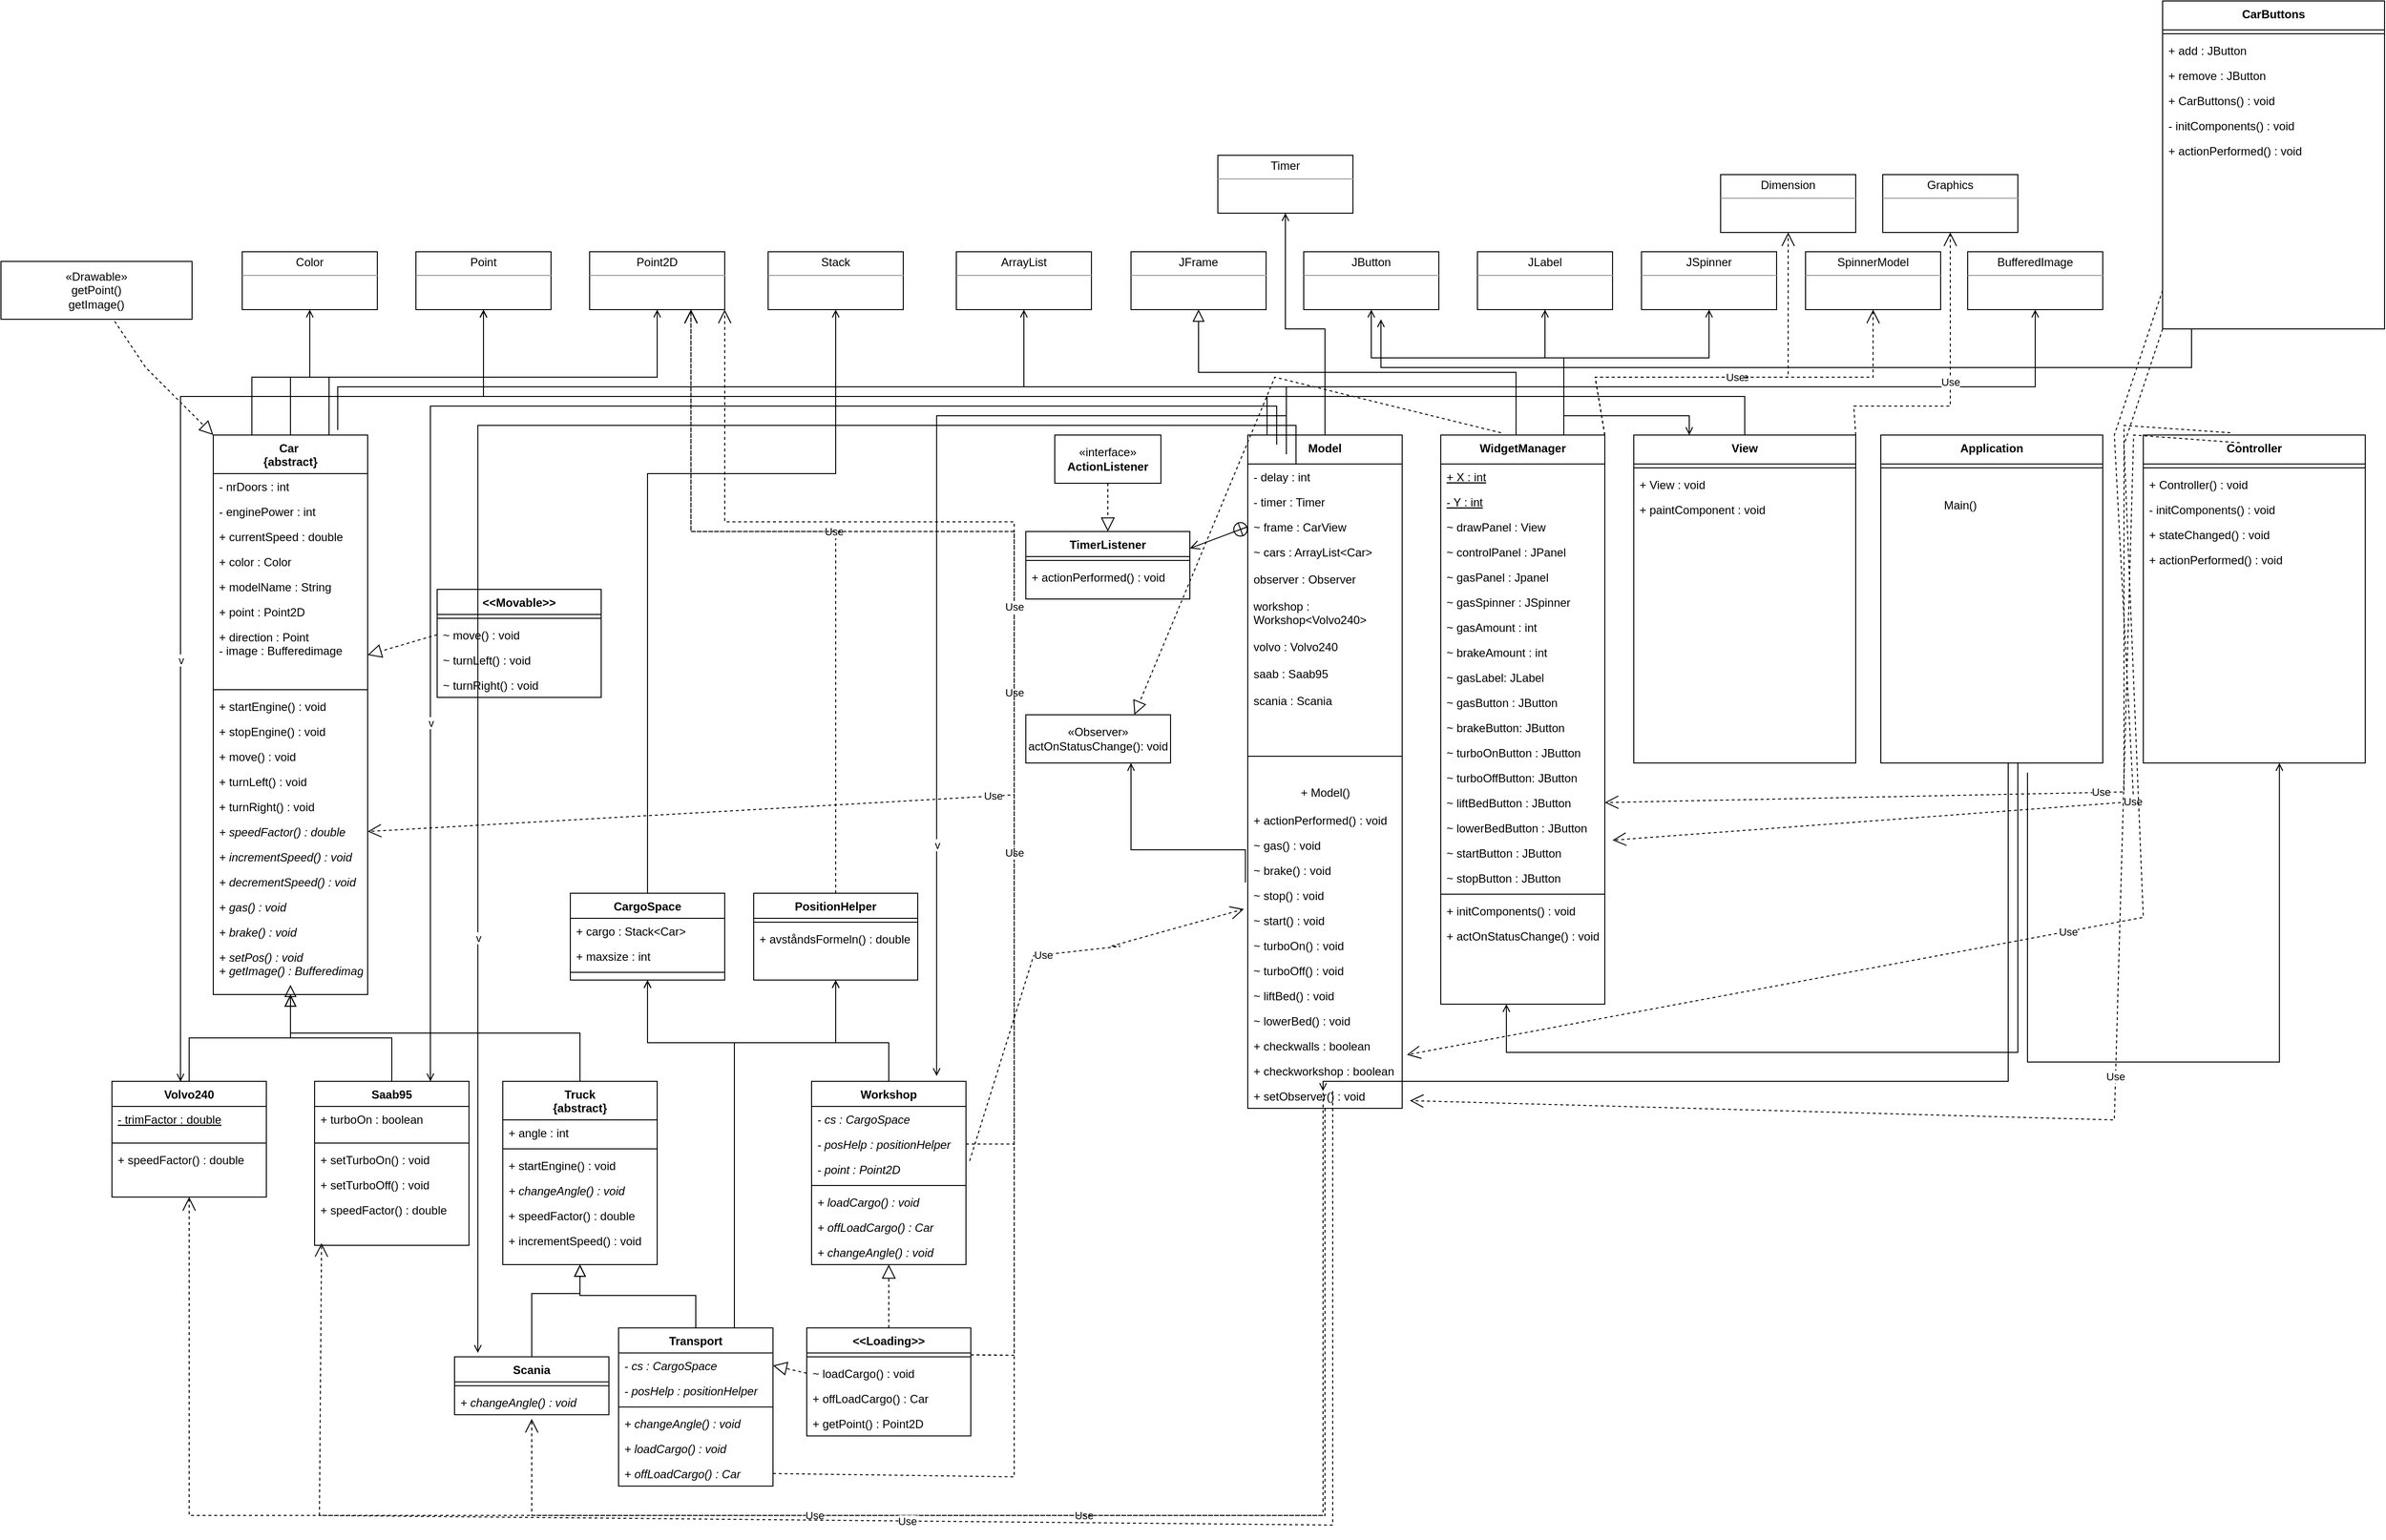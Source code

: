 <mxfile version="23.0.2" type="device">
  <diagram name="Page-1" id="ViOyhHF_WWYx06M834H4">
    <mxGraphModel dx="842" dy="1877" grid="1" gridSize="10" guides="1" tooltips="1" connect="1" arrows="1" fold="1" page="1" pageScale="1" pageWidth="827" pageHeight="1169" math="0" shadow="0">
      <root>
        <mxCell id="0" />
        <mxCell id="1" parent="0" />
        <mxCell id="Rp7mxz4orwssZvqJoNBO-1" value="Car &#xa;{abstract}" style="swimlane;fontStyle=1;align=center;verticalAlign=top;childLayout=stackLayout;horizontal=1;startSize=40;horizontalStack=0;resizeParent=1;resizeLast=0;collapsible=1;marginBottom=0;rounded=0;shadow=0;strokeWidth=1;" vertex="1" parent="1">
          <mxGeometry x="220" y="20" width="160" height="580" as="geometry">
            <mxRectangle x="230" y="140" width="160" height="26" as="alternateBounds" />
          </mxGeometry>
        </mxCell>
        <mxCell id="Rp7mxz4orwssZvqJoNBO-2" value="- nrDoors : int" style="text;align=left;verticalAlign=top;spacingLeft=4;spacingRight=4;overflow=hidden;rotatable=0;points=[[0,0.5],[1,0.5]];portConstraint=eastwest;fontStyle=0" vertex="1" parent="Rp7mxz4orwssZvqJoNBO-1">
          <mxGeometry y="40" width="160" height="26" as="geometry" />
        </mxCell>
        <mxCell id="Rp7mxz4orwssZvqJoNBO-3" value="- enginePower : int" style="text;align=left;verticalAlign=top;spacingLeft=4;spacingRight=4;overflow=hidden;rotatable=0;points=[[0,0.5],[1,0.5]];portConstraint=eastwest;rounded=0;shadow=0;html=0;fontStyle=0" vertex="1" parent="Rp7mxz4orwssZvqJoNBO-1">
          <mxGeometry y="66" width="160" height="26" as="geometry" />
        </mxCell>
        <mxCell id="Rp7mxz4orwssZvqJoNBO-4" value="+ currentSpeed : double" style="text;align=left;verticalAlign=top;spacingLeft=4;spacingRight=4;overflow=hidden;rotatable=0;points=[[0,0.5],[1,0.5]];portConstraint=eastwest;rounded=0;shadow=0;html=0;" vertex="1" parent="Rp7mxz4orwssZvqJoNBO-1">
          <mxGeometry y="92" width="160" height="26" as="geometry" />
        </mxCell>
        <mxCell id="Rp7mxz4orwssZvqJoNBO-5" value="+ color : Color" style="text;align=left;verticalAlign=top;spacingLeft=4;spacingRight=4;overflow=hidden;rotatable=0;points=[[0,0.5],[1,0.5]];portConstraint=eastwest;rounded=0;shadow=0;html=0;" vertex="1" parent="Rp7mxz4orwssZvqJoNBO-1">
          <mxGeometry y="118" width="160" height="26" as="geometry" />
        </mxCell>
        <mxCell id="Rp7mxz4orwssZvqJoNBO-6" value="+ modelName : String" style="text;align=left;verticalAlign=top;spacingLeft=4;spacingRight=4;overflow=hidden;rotatable=0;points=[[0,0.5],[1,0.5]];portConstraint=eastwest;rounded=0;shadow=0;html=0;fontStyle=0" vertex="1" parent="Rp7mxz4orwssZvqJoNBO-1">
          <mxGeometry y="144" width="160" height="26" as="geometry" />
        </mxCell>
        <mxCell id="Rp7mxz4orwssZvqJoNBO-7" value="+ point : Point2D" style="text;align=left;verticalAlign=top;spacingLeft=4;spacingRight=4;overflow=hidden;rotatable=0;points=[[0,0.5],[1,0.5]];portConstraint=eastwest;rounded=0;shadow=0;html=0;fontStyle=0" vertex="1" parent="Rp7mxz4orwssZvqJoNBO-1">
          <mxGeometry y="170" width="160" height="26" as="geometry" />
        </mxCell>
        <mxCell id="Rp7mxz4orwssZvqJoNBO-8" value="+ direction : Point&#xa;- image : Bufferedimage" style="text;align=left;verticalAlign=top;spacingLeft=4;spacingRight=4;overflow=hidden;rotatable=0;points=[[0,0.5],[1,0.5]];portConstraint=eastwest;rounded=0;shadow=0;html=0;fontStyle=0" vertex="1" parent="Rp7mxz4orwssZvqJoNBO-1">
          <mxGeometry y="196" width="160" height="64" as="geometry" />
        </mxCell>
        <mxCell id="Rp7mxz4orwssZvqJoNBO-9" value="" style="line;html=1;strokeWidth=1;align=left;verticalAlign=middle;spacingTop=-1;spacingLeft=3;spacingRight=3;rotatable=0;labelPosition=right;points=[];portConstraint=eastwest;" vertex="1" parent="Rp7mxz4orwssZvqJoNBO-1">
          <mxGeometry y="260" width="160" height="8" as="geometry" />
        </mxCell>
        <mxCell id="Rp7mxz4orwssZvqJoNBO-10" value="+ startEngine() : void" style="text;align=left;verticalAlign=top;spacingLeft=4;spacingRight=4;overflow=hidden;rotatable=0;points=[[0,0.5],[1,0.5]];portConstraint=eastwest;rounded=0;shadow=0;html=0;fontStyle=0" vertex="1" parent="Rp7mxz4orwssZvqJoNBO-1">
          <mxGeometry y="268" width="160" height="26" as="geometry" />
        </mxCell>
        <mxCell id="Rp7mxz4orwssZvqJoNBO-11" value="+ stopEngine() : void" style="text;align=left;verticalAlign=top;spacingLeft=4;spacingRight=4;overflow=hidden;rotatable=0;points=[[0,0.5],[1,0.5]];portConstraint=eastwest;rounded=0;shadow=0;html=0;fontStyle=0" vertex="1" parent="Rp7mxz4orwssZvqJoNBO-1">
          <mxGeometry y="294" width="160" height="26" as="geometry" />
        </mxCell>
        <mxCell id="Rp7mxz4orwssZvqJoNBO-12" value="+ move() : void" style="text;align=left;verticalAlign=top;spacingLeft=4;spacingRight=4;overflow=hidden;rotatable=0;points=[[0,0.5],[1,0.5]];portConstraint=eastwest;rounded=0;shadow=0;html=0;fontStyle=0" vertex="1" parent="Rp7mxz4orwssZvqJoNBO-1">
          <mxGeometry y="320" width="160" height="26" as="geometry" />
        </mxCell>
        <mxCell id="Rp7mxz4orwssZvqJoNBO-13" value="+ turnLeft() : void" style="text;align=left;verticalAlign=top;spacingLeft=4;spacingRight=4;overflow=hidden;rotatable=0;points=[[0,0.5],[1,0.5]];portConstraint=eastwest;rounded=0;shadow=0;html=0;fontStyle=0" vertex="1" parent="Rp7mxz4orwssZvqJoNBO-1">
          <mxGeometry y="346" width="160" height="26" as="geometry" />
        </mxCell>
        <mxCell id="Rp7mxz4orwssZvqJoNBO-14" value="+ turnRight() : void" style="text;align=left;verticalAlign=top;spacingLeft=4;spacingRight=4;overflow=hidden;rotatable=0;points=[[0,0.5],[1,0.5]];portConstraint=eastwest;rounded=0;shadow=0;html=0;fontStyle=0" vertex="1" parent="Rp7mxz4orwssZvqJoNBO-1">
          <mxGeometry y="372" width="160" height="26" as="geometry" />
        </mxCell>
        <mxCell id="Rp7mxz4orwssZvqJoNBO-15" value="+ speedFactor() : double" style="text;align=left;verticalAlign=top;spacingLeft=4;spacingRight=4;overflow=hidden;rotatable=0;points=[[0,0.5],[1,0.5]];portConstraint=eastwest;rounded=0;shadow=0;html=0;fontStyle=2" vertex="1" parent="Rp7mxz4orwssZvqJoNBO-1">
          <mxGeometry y="398" width="160" height="26" as="geometry" />
        </mxCell>
        <mxCell id="Rp7mxz4orwssZvqJoNBO-16" value="+ incrementSpeed() : void" style="text;align=left;verticalAlign=top;spacingLeft=4;spacingRight=4;overflow=hidden;rotatable=0;points=[[0,0.5],[1,0.5]];portConstraint=eastwest;rounded=0;shadow=0;html=0;fontStyle=2" vertex="1" parent="Rp7mxz4orwssZvqJoNBO-1">
          <mxGeometry y="424" width="160" height="26" as="geometry" />
        </mxCell>
        <mxCell id="Rp7mxz4orwssZvqJoNBO-17" value="+ decrementSpeed() : void" style="text;align=left;verticalAlign=top;spacingLeft=4;spacingRight=4;overflow=hidden;rotatable=0;points=[[0,0.5],[1,0.5]];portConstraint=eastwest;rounded=0;shadow=0;html=0;fontStyle=2" vertex="1" parent="Rp7mxz4orwssZvqJoNBO-1">
          <mxGeometry y="450" width="160" height="26" as="geometry" />
        </mxCell>
        <mxCell id="Rp7mxz4orwssZvqJoNBO-18" value="+ gas() : void" style="text;align=left;verticalAlign=top;spacingLeft=4;spacingRight=4;overflow=hidden;rotatable=0;points=[[0,0.5],[1,0.5]];portConstraint=eastwest;rounded=0;shadow=0;html=0;fontStyle=2" vertex="1" parent="Rp7mxz4orwssZvqJoNBO-1">
          <mxGeometry y="476" width="160" height="26" as="geometry" />
        </mxCell>
        <mxCell id="Rp7mxz4orwssZvqJoNBO-19" value="+ brake() : void" style="text;align=left;verticalAlign=top;spacingLeft=4;spacingRight=4;overflow=hidden;rotatable=0;points=[[0,0.5],[1,0.5]];portConstraint=eastwest;rounded=0;shadow=0;html=0;fontStyle=2" vertex="1" parent="Rp7mxz4orwssZvqJoNBO-1">
          <mxGeometry y="502" width="160" height="26" as="geometry" />
        </mxCell>
        <mxCell id="Rp7mxz4orwssZvqJoNBO-20" value="+ setPos() : void&#xa;+ getImage() : Bufferedimage" style="text;align=left;verticalAlign=top;spacingLeft=4;spacingRight=4;overflow=hidden;rotatable=0;points=[[0,0.5],[1,0.5]];portConstraint=eastwest;rounded=0;shadow=0;html=0;fontStyle=2" vertex="1" parent="Rp7mxz4orwssZvqJoNBO-1">
          <mxGeometry y="528" width="160" height="52" as="geometry" />
        </mxCell>
        <mxCell id="Rp7mxz4orwssZvqJoNBO-21" value="Volvo240" style="swimlane;fontStyle=1;align=center;verticalAlign=top;childLayout=stackLayout;horizontal=1;startSize=26;horizontalStack=0;resizeParent=1;resizeLast=0;collapsible=1;marginBottom=0;rounded=0;shadow=0;strokeWidth=1;" vertex="1" parent="1">
          <mxGeometry x="115" y="690" width="160" height="120" as="geometry">
            <mxRectangle x="130" y="380" width="160" height="26" as="alternateBounds" />
          </mxGeometry>
        </mxCell>
        <mxCell id="Rp7mxz4orwssZvqJoNBO-22" value="- trimFactor : double&#xa;" style="text;align=left;verticalAlign=top;spacingLeft=4;spacingRight=4;overflow=hidden;rotatable=0;points=[[0,0.5],[1,0.5]];portConstraint=eastwest;fontStyle=4" vertex="1" parent="Rp7mxz4orwssZvqJoNBO-21">
          <mxGeometry y="26" width="160" height="34" as="geometry" />
        </mxCell>
        <mxCell id="Rp7mxz4orwssZvqJoNBO-23" value="" style="line;html=1;strokeWidth=1;align=left;verticalAlign=middle;spacingTop=-1;spacingLeft=3;spacingRight=3;rotatable=0;labelPosition=right;points=[];portConstraint=eastwest;" vertex="1" parent="Rp7mxz4orwssZvqJoNBO-21">
          <mxGeometry y="60" width="160" height="8" as="geometry" />
        </mxCell>
        <mxCell id="Rp7mxz4orwssZvqJoNBO-24" value="+ speedFactor() : double&#xa;" style="text;align=left;verticalAlign=top;spacingLeft=4;spacingRight=4;overflow=hidden;rotatable=0;points=[[0,0.5],[1,0.5]];portConstraint=eastwest;fontStyle=0" vertex="1" parent="Rp7mxz4orwssZvqJoNBO-21">
          <mxGeometry y="68" width="160" height="42" as="geometry" />
        </mxCell>
        <mxCell id="Rp7mxz4orwssZvqJoNBO-25" value="" style="endArrow=block;endSize=10;endFill=0;shadow=0;strokeWidth=1;rounded=0;edgeStyle=elbowEdgeStyle;elbow=vertical;" edge="1" parent="1" source="Rp7mxz4orwssZvqJoNBO-21" target="Rp7mxz4orwssZvqJoNBO-1">
          <mxGeometry width="160" relative="1" as="geometry">
            <mxPoint x="200" y="203" as="sourcePoint" />
            <mxPoint x="200" y="203" as="targetPoint" />
          </mxGeometry>
        </mxCell>
        <mxCell id="Rp7mxz4orwssZvqJoNBO-26" value="Saab95" style="swimlane;fontStyle=1;align=center;verticalAlign=top;childLayout=stackLayout;horizontal=1;startSize=26;horizontalStack=0;resizeParent=1;resizeLast=0;collapsible=1;marginBottom=0;rounded=0;shadow=0;strokeWidth=1;" vertex="1" parent="1">
          <mxGeometry x="325" y="690" width="160" height="170" as="geometry">
            <mxRectangle x="340" y="380" width="170" height="26" as="alternateBounds" />
          </mxGeometry>
        </mxCell>
        <mxCell id="Rp7mxz4orwssZvqJoNBO-27" value="+ turboOn : boolean&#xa;" style="text;align=left;verticalAlign=top;spacingLeft=4;spacingRight=4;overflow=hidden;rotatable=0;points=[[0,0.5],[1,0.5]];portConstraint=eastwest;" vertex="1" parent="Rp7mxz4orwssZvqJoNBO-26">
          <mxGeometry y="26" width="160" height="34" as="geometry" />
        </mxCell>
        <mxCell id="Rp7mxz4orwssZvqJoNBO-28" value="" style="line;html=1;strokeWidth=1;align=left;verticalAlign=middle;spacingTop=-1;spacingLeft=3;spacingRight=3;rotatable=0;labelPosition=right;points=[];portConstraint=eastwest;" vertex="1" parent="Rp7mxz4orwssZvqJoNBO-26">
          <mxGeometry y="60" width="160" height="8" as="geometry" />
        </mxCell>
        <mxCell id="Rp7mxz4orwssZvqJoNBO-29" value="+ setTurboOn() : void" style="text;align=left;verticalAlign=top;spacingLeft=4;spacingRight=4;overflow=hidden;rotatable=0;points=[[0,0.5],[1,0.5]];portConstraint=eastwest;" vertex="1" parent="Rp7mxz4orwssZvqJoNBO-26">
          <mxGeometry y="68" width="160" height="26" as="geometry" />
        </mxCell>
        <mxCell id="Rp7mxz4orwssZvqJoNBO-30" value="+ setTurboOff() : void" style="text;align=left;verticalAlign=top;spacingLeft=4;spacingRight=4;overflow=hidden;rotatable=0;points=[[0,0.5],[1,0.5]];portConstraint=eastwest;" vertex="1" parent="Rp7mxz4orwssZvqJoNBO-26">
          <mxGeometry y="94" width="160" height="26" as="geometry" />
        </mxCell>
        <mxCell id="Rp7mxz4orwssZvqJoNBO-31" value="+ speedFactor() : double&#xa;" style="text;align=left;verticalAlign=top;spacingLeft=4;spacingRight=4;overflow=hidden;rotatable=0;points=[[0,0.5],[1,0.5]];portConstraint=eastwest;" vertex="1" parent="Rp7mxz4orwssZvqJoNBO-26">
          <mxGeometry y="120" width="160" height="50" as="geometry" />
        </mxCell>
        <mxCell id="Rp7mxz4orwssZvqJoNBO-32" value="" style="endArrow=block;endSize=10;endFill=0;shadow=0;strokeWidth=1;rounded=0;edgeStyle=elbowEdgeStyle;elbow=vertical;" edge="1" parent="1" source="Rp7mxz4orwssZvqJoNBO-26" target="Rp7mxz4orwssZvqJoNBO-1">
          <mxGeometry width="160" relative="1" as="geometry">
            <mxPoint x="210" y="373" as="sourcePoint" />
            <mxPoint x="310" y="271" as="targetPoint" />
          </mxGeometry>
        </mxCell>
        <mxCell id="Rp7mxz4orwssZvqJoNBO-33" value="CargoSpace" style="swimlane;fontStyle=1;align=center;verticalAlign=top;childLayout=stackLayout;horizontal=1;startSize=26;horizontalStack=0;resizeParent=1;resizeLast=0;collapsible=1;marginBottom=0;rounded=0;shadow=0;strokeWidth=1;" vertex="1" parent="1">
          <mxGeometry x="590" y="495" width="160" height="90" as="geometry">
            <mxRectangle x="550" y="140" width="160" height="26" as="alternateBounds" />
          </mxGeometry>
        </mxCell>
        <mxCell id="Rp7mxz4orwssZvqJoNBO-34" value="+ cargo : Stack&lt;Car&gt;" style="text;align=left;verticalAlign=top;spacingLeft=4;spacingRight=4;overflow=hidden;rotatable=0;points=[[0,0.5],[1,0.5]];portConstraint=eastwest;" vertex="1" parent="Rp7mxz4orwssZvqJoNBO-33">
          <mxGeometry y="26" width="160" height="26" as="geometry" />
        </mxCell>
        <mxCell id="Rp7mxz4orwssZvqJoNBO-35" value="+ maxsize : int" style="text;align=left;verticalAlign=top;spacingLeft=4;spacingRight=4;overflow=hidden;rotatable=0;points=[[0,0.5],[1,0.5]];portConstraint=eastwest;rounded=0;shadow=0;html=0;" vertex="1" parent="Rp7mxz4orwssZvqJoNBO-33">
          <mxGeometry y="52" width="160" height="26" as="geometry" />
        </mxCell>
        <mxCell id="Rp7mxz4orwssZvqJoNBO-36" value="" style="line;html=1;strokeWidth=1;align=left;verticalAlign=middle;spacingTop=-1;spacingLeft=3;spacingRight=3;rotatable=0;labelPosition=right;points=[];portConstraint=eastwest;" vertex="1" parent="Rp7mxz4orwssZvqJoNBO-33">
          <mxGeometry y="78" width="160" height="8" as="geometry" />
        </mxCell>
        <mxCell id="Rp7mxz4orwssZvqJoNBO-37" value="" style="endArrow=open;shadow=0;strokeWidth=1;rounded=0;endFill=1;edgeStyle=elbowEdgeStyle;elbow=vertical;exitX=0.75;exitY=0;exitDx=0;exitDy=0;entryX=0.5;entryY=1;entryDx=0;entryDy=0;" edge="1" parent="1" source="Rp7mxz4orwssZvqJoNBO-49" target="Rp7mxz4orwssZvqJoNBO-33">
          <mxGeometry x="0.5" y="41" relative="1" as="geometry">
            <mxPoint x="680" y="570" as="sourcePoint" />
            <mxPoint x="390" y="192" as="targetPoint" />
            <mxPoint x="-40" y="32" as="offset" />
            <Array as="points">
              <mxPoint x="710" y="650" />
            </Array>
          </mxGeometry>
        </mxCell>
        <mxCell id="Rp7mxz4orwssZvqJoNBO-38" value="Truck&#xa;{abstract}" style="swimlane;fontStyle=1;align=center;verticalAlign=top;childLayout=stackLayout;horizontal=1;startSize=40;horizontalStack=0;resizeParent=1;resizeLast=0;collapsible=1;marginBottom=0;rounded=0;shadow=0;strokeWidth=1;" vertex="1" parent="1">
          <mxGeometry x="520" y="690" width="160" height="190" as="geometry">
            <mxRectangle x="340" y="380" width="170" height="26" as="alternateBounds" />
          </mxGeometry>
        </mxCell>
        <mxCell id="Rp7mxz4orwssZvqJoNBO-39" value="+ angle : int" style="text;align=left;verticalAlign=top;spacingLeft=4;spacingRight=4;overflow=hidden;rotatable=0;points=[[0,0.5],[1,0.5]];portConstraint=eastwest;" vertex="1" parent="Rp7mxz4orwssZvqJoNBO-38">
          <mxGeometry y="40" width="160" height="26" as="geometry" />
        </mxCell>
        <mxCell id="Rp7mxz4orwssZvqJoNBO-40" value="" style="line;html=1;strokeWidth=1;align=left;verticalAlign=middle;spacingTop=-1;spacingLeft=3;spacingRight=3;rotatable=0;labelPosition=right;points=[];portConstraint=eastwest;" vertex="1" parent="Rp7mxz4orwssZvqJoNBO-38">
          <mxGeometry y="66" width="160" height="8" as="geometry" />
        </mxCell>
        <mxCell id="Rp7mxz4orwssZvqJoNBO-41" value="+ startEngine() : void" style="text;align=left;verticalAlign=top;spacingLeft=4;spacingRight=4;overflow=hidden;rotatable=0;points=[[0,0.5],[1,0.5]];portConstraint=eastwest;" vertex="1" parent="Rp7mxz4orwssZvqJoNBO-38">
          <mxGeometry y="74" width="160" height="26" as="geometry" />
        </mxCell>
        <mxCell id="Rp7mxz4orwssZvqJoNBO-42" value="+ changeAngle() : void" style="text;align=left;verticalAlign=top;spacingLeft=4;spacingRight=4;overflow=hidden;rotatable=0;points=[[0,0.5],[1,0.5]];portConstraint=eastwest;fontStyle=2" vertex="1" parent="Rp7mxz4orwssZvqJoNBO-38">
          <mxGeometry y="100" width="160" height="26" as="geometry" />
        </mxCell>
        <mxCell id="Rp7mxz4orwssZvqJoNBO-43" value="+ speedFactor() : double" style="text;align=left;verticalAlign=top;spacingLeft=4;spacingRight=4;overflow=hidden;rotatable=0;points=[[0,0.5],[1,0.5]];portConstraint=eastwest;" vertex="1" parent="Rp7mxz4orwssZvqJoNBO-38">
          <mxGeometry y="126" width="160" height="26" as="geometry" />
        </mxCell>
        <mxCell id="Rp7mxz4orwssZvqJoNBO-44" value="+ incrementSpeed() : void" style="text;align=left;verticalAlign=top;spacingLeft=4;spacingRight=4;overflow=hidden;rotatable=0;points=[[0,0.5],[1,0.5]];portConstraint=eastwest;" vertex="1" parent="Rp7mxz4orwssZvqJoNBO-38">
          <mxGeometry y="152" width="160" height="26" as="geometry" />
        </mxCell>
        <mxCell id="Rp7mxz4orwssZvqJoNBO-45" value="" style="endArrow=block;endSize=10;endFill=0;shadow=0;strokeWidth=1;rounded=0;edgeStyle=elbowEdgeStyle;elbow=vertical;exitX=0.5;exitY=0;exitDx=0;exitDy=0;" edge="1" parent="1" source="Rp7mxz4orwssZvqJoNBO-38">
          <mxGeometry width="160" relative="1" as="geometry">
            <mxPoint x="415" y="700" as="sourcePoint" />
            <mxPoint x="300" y="590" as="targetPoint" />
          </mxGeometry>
        </mxCell>
        <mxCell id="Rp7mxz4orwssZvqJoNBO-46" value="Scania" style="swimlane;fontStyle=1;align=center;verticalAlign=top;childLayout=stackLayout;horizontal=1;startSize=26;horizontalStack=0;resizeParent=1;resizeLast=0;collapsible=1;marginBottom=0;rounded=0;shadow=0;strokeWidth=1;" vertex="1" parent="1">
          <mxGeometry x="470" y="975.58" width="160" height="60" as="geometry">
            <mxRectangle x="340" y="380" width="170" height="26" as="alternateBounds" />
          </mxGeometry>
        </mxCell>
        <mxCell id="Rp7mxz4orwssZvqJoNBO-47" value="" style="line;html=1;strokeWidth=1;align=left;verticalAlign=middle;spacingTop=-1;spacingLeft=3;spacingRight=3;rotatable=0;labelPosition=right;points=[];portConstraint=eastwest;" vertex="1" parent="Rp7mxz4orwssZvqJoNBO-46">
          <mxGeometry y="26" width="160" height="8" as="geometry" />
        </mxCell>
        <mxCell id="Rp7mxz4orwssZvqJoNBO-48" value="+ changeAngle() : void" style="text;align=left;verticalAlign=top;spacingLeft=4;spacingRight=4;overflow=hidden;rotatable=0;points=[[0,0.5],[1,0.5]];portConstraint=eastwest;fontStyle=2" vertex="1" parent="Rp7mxz4orwssZvqJoNBO-46">
          <mxGeometry y="34" width="160" height="26" as="geometry" />
        </mxCell>
        <mxCell id="Rp7mxz4orwssZvqJoNBO-49" value="Transport" style="swimlane;fontStyle=1;align=center;verticalAlign=top;childLayout=stackLayout;horizontal=1;startSize=26;horizontalStack=0;resizeParent=1;resizeLast=0;collapsible=1;marginBottom=0;rounded=0;shadow=0;strokeWidth=1;" vertex="1" parent="1">
          <mxGeometry x="640" y="945.58" width="160" height="164" as="geometry">
            <mxRectangle x="340" y="380" width="170" height="26" as="alternateBounds" />
          </mxGeometry>
        </mxCell>
        <mxCell id="Rp7mxz4orwssZvqJoNBO-50" value="- cs : CargoSpace" style="text;align=left;verticalAlign=top;spacingLeft=4;spacingRight=4;overflow=hidden;rotatable=0;points=[[0,0.5],[1,0.5]];portConstraint=eastwest;fontStyle=2" vertex="1" parent="Rp7mxz4orwssZvqJoNBO-49">
          <mxGeometry y="26" width="160" height="26" as="geometry" />
        </mxCell>
        <mxCell id="Rp7mxz4orwssZvqJoNBO-51" value="- posHelp : positionHelper" style="text;align=left;verticalAlign=top;spacingLeft=4;spacingRight=4;overflow=hidden;rotatable=0;points=[[0,0.5],[1,0.5]];portConstraint=eastwest;fontStyle=2" vertex="1" parent="Rp7mxz4orwssZvqJoNBO-49">
          <mxGeometry y="52" width="160" height="26" as="geometry" />
        </mxCell>
        <mxCell id="Rp7mxz4orwssZvqJoNBO-52" value="" style="line;html=1;strokeWidth=1;align=left;verticalAlign=middle;spacingTop=-1;spacingLeft=3;spacingRight=3;rotatable=0;labelPosition=right;points=[];portConstraint=eastwest;" vertex="1" parent="Rp7mxz4orwssZvqJoNBO-49">
          <mxGeometry y="78" width="160" height="8" as="geometry" />
        </mxCell>
        <mxCell id="Rp7mxz4orwssZvqJoNBO-53" value="+ changeAngle() : void" style="text;align=left;verticalAlign=top;spacingLeft=4;spacingRight=4;overflow=hidden;rotatable=0;points=[[0,0.5],[1,0.5]];portConstraint=eastwest;fontStyle=2" vertex="1" parent="Rp7mxz4orwssZvqJoNBO-49">
          <mxGeometry y="86" width="160" height="26" as="geometry" />
        </mxCell>
        <mxCell id="Rp7mxz4orwssZvqJoNBO-54" value="+ loadCargo() : void" style="text;align=left;verticalAlign=top;spacingLeft=4;spacingRight=4;overflow=hidden;rotatable=0;points=[[0,0.5],[1,0.5]];portConstraint=eastwest;fontStyle=2" vertex="1" parent="Rp7mxz4orwssZvqJoNBO-49">
          <mxGeometry y="112" width="160" height="26" as="geometry" />
        </mxCell>
        <mxCell id="Rp7mxz4orwssZvqJoNBO-55" value="+ offLoadCargo() : Car" style="text;align=left;verticalAlign=top;spacingLeft=4;spacingRight=4;overflow=hidden;rotatable=0;points=[[0,0.5],[1,0.5]];portConstraint=eastwest;fontStyle=2" vertex="1" parent="Rp7mxz4orwssZvqJoNBO-49">
          <mxGeometry y="138" width="160" height="26" as="geometry" />
        </mxCell>
        <mxCell id="Rp7mxz4orwssZvqJoNBO-56" value="Workshop" style="swimlane;fontStyle=1;align=center;verticalAlign=top;childLayout=stackLayout;horizontal=1;startSize=26;horizontalStack=0;resizeParent=1;resizeLast=0;collapsible=1;marginBottom=0;rounded=0;shadow=0;strokeWidth=1;" vertex="1" parent="1">
          <mxGeometry x="840" y="690" width="160" height="190" as="geometry">
            <mxRectangle x="340" y="380" width="170" height="26" as="alternateBounds" />
          </mxGeometry>
        </mxCell>
        <mxCell id="Rp7mxz4orwssZvqJoNBO-57" value="- cs : CargoSpace" style="text;align=left;verticalAlign=top;spacingLeft=4;spacingRight=4;overflow=hidden;rotatable=0;points=[[0,0.5],[1,0.5]];portConstraint=eastwest;fontStyle=2" vertex="1" parent="Rp7mxz4orwssZvqJoNBO-56">
          <mxGeometry y="26" width="160" height="26" as="geometry" />
        </mxCell>
        <mxCell id="Rp7mxz4orwssZvqJoNBO-58" value="- posHelp : positionHelper" style="text;align=left;verticalAlign=top;spacingLeft=4;spacingRight=4;overflow=hidden;rotatable=0;points=[[0,0.5],[1,0.5]];portConstraint=eastwest;fontStyle=2" vertex="1" parent="Rp7mxz4orwssZvqJoNBO-56">
          <mxGeometry y="52" width="160" height="26" as="geometry" />
        </mxCell>
        <mxCell id="Rp7mxz4orwssZvqJoNBO-59" value="- point : Point2D" style="text;align=left;verticalAlign=top;spacingLeft=4;spacingRight=4;overflow=hidden;rotatable=0;points=[[0,0.5],[1,0.5]];portConstraint=eastwest;fontStyle=2" vertex="1" parent="Rp7mxz4orwssZvqJoNBO-56">
          <mxGeometry y="78" width="160" height="26" as="geometry" />
        </mxCell>
        <mxCell id="Rp7mxz4orwssZvqJoNBO-60" value="" style="line;html=1;strokeWidth=1;align=left;verticalAlign=middle;spacingTop=-1;spacingLeft=3;spacingRight=3;rotatable=0;labelPosition=right;points=[];portConstraint=eastwest;" vertex="1" parent="Rp7mxz4orwssZvqJoNBO-56">
          <mxGeometry y="104" width="160" height="8" as="geometry" />
        </mxCell>
        <mxCell id="Rp7mxz4orwssZvqJoNBO-61" value="+ loadCargo() : void" style="text;align=left;verticalAlign=top;spacingLeft=4;spacingRight=4;overflow=hidden;rotatable=0;points=[[0,0.5],[1,0.5]];portConstraint=eastwest;fontStyle=2" vertex="1" parent="Rp7mxz4orwssZvqJoNBO-56">
          <mxGeometry y="112" width="160" height="26" as="geometry" />
        </mxCell>
        <mxCell id="Rp7mxz4orwssZvqJoNBO-62" value="+ offLoadCargo() : Car" style="text;align=left;verticalAlign=top;spacingLeft=4;spacingRight=4;overflow=hidden;rotatable=0;points=[[0,0.5],[1,0.5]];portConstraint=eastwest;fontStyle=2" vertex="1" parent="Rp7mxz4orwssZvqJoNBO-56">
          <mxGeometry y="138" width="160" height="26" as="geometry" />
        </mxCell>
        <mxCell id="Rp7mxz4orwssZvqJoNBO-63" value="+ changeAngle() : void" style="text;align=left;verticalAlign=top;spacingLeft=4;spacingRight=4;overflow=hidden;rotatable=0;points=[[0,0.5],[1,0.5]];portConstraint=eastwest;fontStyle=2" vertex="1" parent="Rp7mxz4orwssZvqJoNBO-56">
          <mxGeometry y="164" width="160" height="26" as="geometry" />
        </mxCell>
        <mxCell id="Rp7mxz4orwssZvqJoNBO-64" value="" style="endArrow=open;shadow=0;strokeWidth=1;rounded=0;endFill=1;edgeStyle=elbowEdgeStyle;elbow=vertical;exitX=0.5;exitY=0;exitDx=0;exitDy=0;entryX=0.5;entryY=1;entryDx=0;entryDy=0;" edge="1" parent="1" source="Rp7mxz4orwssZvqJoNBO-56" target="Rp7mxz4orwssZvqJoNBO-33">
          <mxGeometry x="0.5" y="41" relative="1" as="geometry">
            <mxPoint x="850" y="570" as="sourcePoint" />
            <mxPoint x="860" y="500" as="targetPoint" />
            <mxPoint x="-40" y="32" as="offset" />
            <Array as="points">
              <mxPoint x="800" y="650" />
            </Array>
          </mxGeometry>
        </mxCell>
        <mxCell id="Rp7mxz4orwssZvqJoNBO-65" value="PositionHelper" style="swimlane;fontStyle=1;align=center;verticalAlign=top;childLayout=stackLayout;horizontal=1;startSize=26;horizontalStack=0;resizeParent=1;resizeLast=0;collapsible=1;marginBottom=0;rounded=0;shadow=0;strokeWidth=1;" vertex="1" parent="1">
          <mxGeometry x="780" y="495" width="170" height="90" as="geometry">
            <mxRectangle x="550" y="140" width="160" height="26" as="alternateBounds" />
          </mxGeometry>
        </mxCell>
        <mxCell id="Rp7mxz4orwssZvqJoNBO-66" value="" style="line;html=1;strokeWidth=1;align=left;verticalAlign=middle;spacingTop=-1;spacingLeft=3;spacingRight=3;rotatable=0;labelPosition=right;points=[];portConstraint=eastwest;" vertex="1" parent="Rp7mxz4orwssZvqJoNBO-65">
          <mxGeometry y="26" width="170" height="8" as="geometry" />
        </mxCell>
        <mxCell id="Rp7mxz4orwssZvqJoNBO-67" value="+ avståndsFormeln() : double" style="text;align=left;verticalAlign=top;spacingLeft=4;spacingRight=4;overflow=hidden;rotatable=0;points=[[0,0.5],[1,0.5]];portConstraint=eastwest;" vertex="1" parent="Rp7mxz4orwssZvqJoNBO-65">
          <mxGeometry y="34" width="170" height="26" as="geometry" />
        </mxCell>
        <mxCell id="Rp7mxz4orwssZvqJoNBO-68" value="" style="endArrow=open;shadow=0;strokeWidth=1;rounded=0;endFill=1;edgeStyle=elbowEdgeStyle;elbow=vertical;entryX=0.5;entryY=1;entryDx=0;entryDy=0;exitX=0.5;exitY=0;exitDx=0;exitDy=0;" edge="1" parent="1" source="Rp7mxz4orwssZvqJoNBO-56" target="Rp7mxz4orwssZvqJoNBO-65">
          <mxGeometry x="0.5" y="41" relative="1" as="geometry">
            <mxPoint x="1020" y="690" as="sourcePoint" />
            <mxPoint x="1030" y="500" as="targetPoint" />
            <mxPoint x="-40" y="32" as="offset" />
            <Array as="points">
              <mxPoint x="900" y="650" />
            </Array>
          </mxGeometry>
        </mxCell>
        <mxCell id="Rp7mxz4orwssZvqJoNBO-69" value="" style="endArrow=open;shadow=0;strokeWidth=1;rounded=0;endFill=1;edgeStyle=elbowEdgeStyle;elbow=vertical;exitX=0.75;exitY=0;exitDx=0;exitDy=0;entryX=0.5;entryY=1;entryDx=0;entryDy=0;" edge="1" parent="1" source="Rp7mxz4orwssZvqJoNBO-49" target="Rp7mxz4orwssZvqJoNBO-65">
          <mxGeometry x="0.5" y="41" relative="1" as="geometry">
            <mxPoint x="1020" y="690" as="sourcePoint" />
            <mxPoint x="1030" y="570" as="targetPoint" />
            <mxPoint x="-40" y="32" as="offset" />
            <Array as="points">
              <mxPoint x="900" y="650" />
            </Array>
          </mxGeometry>
        </mxCell>
        <mxCell id="Rp7mxz4orwssZvqJoNBO-70" value="&lt;&lt;Loading&gt;&gt;" style="swimlane;fontStyle=1;align=center;verticalAlign=top;childLayout=stackLayout;horizontal=1;startSize=26;horizontalStack=0;resizeParent=1;resizeLast=0;collapsible=1;marginBottom=0;rounded=0;shadow=0;strokeWidth=1;" vertex="1" parent="1">
          <mxGeometry x="835" y="945.58" width="170" height="112" as="geometry">
            <mxRectangle x="550" y="140" width="160" height="26" as="alternateBounds" />
          </mxGeometry>
        </mxCell>
        <mxCell id="Rp7mxz4orwssZvqJoNBO-71" value="" style="line;html=1;strokeWidth=1;align=left;verticalAlign=middle;spacingTop=-1;spacingLeft=3;spacingRight=3;rotatable=0;labelPosition=right;points=[];portConstraint=eastwest;" vertex="1" parent="Rp7mxz4orwssZvqJoNBO-70">
          <mxGeometry y="26" width="170" height="8" as="geometry" />
        </mxCell>
        <mxCell id="Rp7mxz4orwssZvqJoNBO-72" value="~ loadCargo() : void" style="text;align=left;verticalAlign=top;spacingLeft=4;spacingRight=4;overflow=hidden;rotatable=0;points=[[0,0.5],[1,0.5]];portConstraint=eastwest;" vertex="1" parent="Rp7mxz4orwssZvqJoNBO-70">
          <mxGeometry y="34" width="170" height="26" as="geometry" />
        </mxCell>
        <mxCell id="Rp7mxz4orwssZvqJoNBO-73" value="+ offLoadCargo() : Car" style="text;align=left;verticalAlign=top;spacingLeft=4;spacingRight=4;overflow=hidden;rotatable=0;points=[[0,0.5],[1,0.5]];portConstraint=eastwest;" vertex="1" parent="Rp7mxz4orwssZvqJoNBO-70">
          <mxGeometry y="60" width="170" height="26" as="geometry" />
        </mxCell>
        <mxCell id="Rp7mxz4orwssZvqJoNBO-74" value="+ getPoint() : Point2D" style="text;align=left;verticalAlign=top;spacingLeft=4;spacingRight=4;overflow=hidden;rotatable=0;points=[[0,0.5],[1,0.5]];portConstraint=eastwest;" vertex="1" parent="Rp7mxz4orwssZvqJoNBO-70">
          <mxGeometry y="86" width="170" height="26" as="geometry" />
        </mxCell>
        <mxCell id="Rp7mxz4orwssZvqJoNBO-75" value="" style="endArrow=block;dashed=1;endFill=0;endSize=12;html=1;rounded=0;exitX=0.5;exitY=0;exitDx=0;exitDy=0;" edge="1" parent="1" source="Rp7mxz4orwssZvqJoNBO-70" target="Rp7mxz4orwssZvqJoNBO-63">
          <mxGeometry width="160" relative="1" as="geometry">
            <mxPoint x="830" y="860" as="sourcePoint" />
            <mxPoint x="990" y="860" as="targetPoint" />
            <Array as="points" />
          </mxGeometry>
        </mxCell>
        <mxCell id="Rp7mxz4orwssZvqJoNBO-76" value="" style="endArrow=block;dashed=1;endFill=0;endSize=12;html=1;rounded=0;entryX=1;entryY=0.5;entryDx=0;entryDy=0;exitX=0;exitY=0.5;exitDx=0;exitDy=0;" edge="1" parent="1" source="Rp7mxz4orwssZvqJoNBO-72" target="Rp7mxz4orwssZvqJoNBO-50">
          <mxGeometry width="160" relative="1" as="geometry">
            <mxPoint x="840" y="1026" as="sourcePoint" />
            <mxPoint x="810" y="870" as="targetPoint" />
          </mxGeometry>
        </mxCell>
        <mxCell id="Rp7mxz4orwssZvqJoNBO-77" value="&lt;&lt;Movable&gt;&gt;" style="swimlane;fontStyle=1;align=center;verticalAlign=top;childLayout=stackLayout;horizontal=1;startSize=26;horizontalStack=0;resizeParent=1;resizeLast=0;collapsible=1;marginBottom=0;rounded=0;shadow=0;strokeWidth=1;" vertex="1" parent="1">
          <mxGeometry x="452" y="180" width="170" height="112" as="geometry">
            <mxRectangle x="550" y="140" width="160" height="26" as="alternateBounds" />
          </mxGeometry>
        </mxCell>
        <mxCell id="Rp7mxz4orwssZvqJoNBO-78" value="" style="line;html=1;strokeWidth=1;align=left;verticalAlign=middle;spacingTop=-1;spacingLeft=3;spacingRight=3;rotatable=0;labelPosition=right;points=[];portConstraint=eastwest;" vertex="1" parent="Rp7mxz4orwssZvqJoNBO-77">
          <mxGeometry y="26" width="170" height="8" as="geometry" />
        </mxCell>
        <mxCell id="Rp7mxz4orwssZvqJoNBO-79" value="~ move() : void" style="text;align=left;verticalAlign=top;spacingLeft=4;spacingRight=4;overflow=hidden;rotatable=0;points=[[0,0.5],[1,0.5]];portConstraint=eastwest;" vertex="1" parent="Rp7mxz4orwssZvqJoNBO-77">
          <mxGeometry y="34" width="170" height="26" as="geometry" />
        </mxCell>
        <mxCell id="Rp7mxz4orwssZvqJoNBO-80" value="~ turnLeft() : void" style="text;align=left;verticalAlign=top;spacingLeft=4;spacingRight=4;overflow=hidden;rotatable=0;points=[[0,0.5],[1,0.5]];portConstraint=eastwest;" vertex="1" parent="Rp7mxz4orwssZvqJoNBO-77">
          <mxGeometry y="60" width="170" height="26" as="geometry" />
        </mxCell>
        <mxCell id="Rp7mxz4orwssZvqJoNBO-81" value="~ turnRight() : void" style="text;align=left;verticalAlign=top;spacingLeft=4;spacingRight=4;overflow=hidden;rotatable=0;points=[[0,0.5],[1,0.5]];portConstraint=eastwest;" vertex="1" parent="Rp7mxz4orwssZvqJoNBO-77">
          <mxGeometry y="86" width="170" height="26" as="geometry" />
        </mxCell>
        <mxCell id="Rp7mxz4orwssZvqJoNBO-82" value="" style="endArrow=block;dashed=1;endFill=0;endSize=12;html=1;rounded=0;exitX=0;exitY=0.5;exitDx=0;exitDy=0;entryX=1;entryY=0.5;entryDx=0;entryDy=0;" edge="1" parent="1" source="Rp7mxz4orwssZvqJoNBO-79" target="Rp7mxz4orwssZvqJoNBO-8">
          <mxGeometry width="160" relative="1" as="geometry">
            <mxPoint x="547" y="196" as="sourcePoint" />
            <mxPoint x="450" y="120" as="targetPoint" />
          </mxGeometry>
        </mxCell>
        <mxCell id="Rp7mxz4orwssZvqJoNBO-83" value="Model" style="swimlane;fontStyle=1;align=center;verticalAlign=top;childLayout=stackLayout;horizontal=1;startSize=30;horizontalStack=0;resizeParent=1;resizeLast=0;collapsible=1;marginBottom=0;rounded=0;shadow=0;strokeWidth=1;" vertex="1" parent="1">
          <mxGeometry x="1292" y="20" width="160" height="698" as="geometry">
            <mxRectangle x="230" y="140" width="160" height="26" as="alternateBounds" />
          </mxGeometry>
        </mxCell>
        <mxCell id="Rp7mxz4orwssZvqJoNBO-84" value="- delay : int" style="text;align=left;verticalAlign=top;spacingLeft=4;spacingRight=4;overflow=hidden;rotatable=0;points=[[0,0.5],[1,0.5]];portConstraint=eastwest;fontStyle=0" vertex="1" parent="Rp7mxz4orwssZvqJoNBO-83">
          <mxGeometry y="30" width="160" height="26" as="geometry" />
        </mxCell>
        <mxCell id="Rp7mxz4orwssZvqJoNBO-85" value="- timer : Timer" style="text;align=left;verticalAlign=top;spacingLeft=4;spacingRight=4;overflow=hidden;rotatable=0;points=[[0,0.5],[1,0.5]];portConstraint=eastwest;rounded=0;shadow=0;html=0;" vertex="1" parent="Rp7mxz4orwssZvqJoNBO-83">
          <mxGeometry y="56" width="160" height="26" as="geometry" />
        </mxCell>
        <mxCell id="Rp7mxz4orwssZvqJoNBO-86" value="~ frame : CarView" style="text;align=left;verticalAlign=top;spacingLeft=4;spacingRight=4;overflow=hidden;rotatable=0;points=[[0,0.5],[1,0.5]];portConstraint=eastwest;rounded=0;shadow=0;html=0;" vertex="1" parent="Rp7mxz4orwssZvqJoNBO-83">
          <mxGeometry y="82" width="160" height="26" as="geometry" />
        </mxCell>
        <mxCell id="Rp7mxz4orwssZvqJoNBO-87" value="~ cars : ArrayList&lt;Car&gt;&#xa;&#xa;observer : Observer&#xa;&#xa;workshop : &#xa;Workshop&lt;Volvo240&gt;&#xa;&#xa;volvo : Volvo240&#xa;&#xa;saab : Saab95&#xa;&#xa;scania : Scania" style="text;align=left;verticalAlign=top;spacingLeft=4;spacingRight=4;overflow=hidden;rotatable=0;points=[[0,0.5],[1,0.5]];portConstraint=eastwest;rounded=0;shadow=0;html=0;fontStyle=0" vertex="1" parent="Rp7mxz4orwssZvqJoNBO-83">
          <mxGeometry y="108" width="160" height="202" as="geometry" />
        </mxCell>
        <mxCell id="Rp7mxz4orwssZvqJoNBO-88" value="" style="line;html=1;strokeWidth=1;align=left;verticalAlign=middle;spacingTop=-1;spacingLeft=3;spacingRight=3;rotatable=0;labelPosition=right;points=[];portConstraint=eastwest;" vertex="1" parent="Rp7mxz4orwssZvqJoNBO-83">
          <mxGeometry y="310" width="160" height="46" as="geometry" />
        </mxCell>
        <mxCell id="Rp7mxz4orwssZvqJoNBO-186" value="+ Model()" style="text;html=1;align=center;verticalAlign=middle;resizable=0;points=[];autosize=1;strokeColor=none;fillColor=none;" vertex="1" parent="Rp7mxz4orwssZvqJoNBO-83">
          <mxGeometry y="356" width="160" height="30" as="geometry" />
        </mxCell>
        <mxCell id="Rp7mxz4orwssZvqJoNBO-89" value="+ actionPerformed() : void&#xa;" style="text;align=left;verticalAlign=top;spacingLeft=4;spacingRight=4;overflow=hidden;rotatable=0;points=[[0,0.5],[1,0.5]];portConstraint=eastwest;rounded=0;shadow=0;html=0;fontStyle=0" vertex="1" parent="Rp7mxz4orwssZvqJoNBO-83">
          <mxGeometry y="386" width="160" height="26" as="geometry" />
        </mxCell>
        <mxCell id="Rp7mxz4orwssZvqJoNBO-90" value="~ gas() : void" style="text;align=left;verticalAlign=top;spacingLeft=4;spacingRight=4;overflow=hidden;rotatable=0;points=[[0,0.5],[1,0.5]];portConstraint=eastwest;rounded=0;shadow=0;html=0;fontStyle=0" vertex="1" parent="Rp7mxz4orwssZvqJoNBO-83">
          <mxGeometry y="412" width="160" height="26" as="geometry" />
        </mxCell>
        <mxCell id="Rp7mxz4orwssZvqJoNBO-91" value="~ brake() : void" style="text;align=left;verticalAlign=top;spacingLeft=4;spacingRight=4;overflow=hidden;rotatable=0;points=[[0,0.5],[1,0.5]];portConstraint=eastwest;rounded=0;shadow=0;html=0;fontStyle=0" vertex="1" parent="Rp7mxz4orwssZvqJoNBO-83">
          <mxGeometry y="438" width="160" height="26" as="geometry" />
        </mxCell>
        <mxCell id="Rp7mxz4orwssZvqJoNBO-92" value="~ stop() : void" style="text;align=left;verticalAlign=top;spacingLeft=4;spacingRight=4;overflow=hidden;rotatable=0;points=[[0,0.5],[1,0.5]];portConstraint=eastwest;rounded=0;shadow=0;html=0;fontStyle=0" vertex="1" parent="Rp7mxz4orwssZvqJoNBO-83">
          <mxGeometry y="464" width="160" height="26" as="geometry" />
        </mxCell>
        <mxCell id="Rp7mxz4orwssZvqJoNBO-93" value="~ start() : void" style="text;align=left;verticalAlign=top;spacingLeft=4;spacingRight=4;overflow=hidden;rotatable=0;points=[[0,0.5],[1,0.5]];portConstraint=eastwest;rounded=0;shadow=0;html=0;fontStyle=0" vertex="1" parent="Rp7mxz4orwssZvqJoNBO-83">
          <mxGeometry y="490" width="160" height="26" as="geometry" />
        </mxCell>
        <mxCell id="Rp7mxz4orwssZvqJoNBO-94" value="~ turboOn() : void" style="text;align=left;verticalAlign=top;spacingLeft=4;spacingRight=4;overflow=hidden;rotatable=0;points=[[0,0.5],[1,0.5]];portConstraint=eastwest;rounded=0;shadow=0;html=0;fontStyle=0" vertex="1" parent="Rp7mxz4orwssZvqJoNBO-83">
          <mxGeometry y="516" width="160" height="26" as="geometry" />
        </mxCell>
        <mxCell id="Rp7mxz4orwssZvqJoNBO-95" value="~ turboOff() : void" style="text;align=left;verticalAlign=top;spacingLeft=4;spacingRight=4;overflow=hidden;rotatable=0;points=[[0,0.5],[1,0.5]];portConstraint=eastwest;rounded=0;shadow=0;html=0;fontStyle=0" vertex="1" parent="Rp7mxz4orwssZvqJoNBO-83">
          <mxGeometry y="542" width="160" height="26" as="geometry" />
        </mxCell>
        <mxCell id="Rp7mxz4orwssZvqJoNBO-96" value="~ liftBed() : void" style="text;align=left;verticalAlign=top;spacingLeft=4;spacingRight=4;overflow=hidden;rotatable=0;points=[[0,0.5],[1,0.5]];portConstraint=eastwest;rounded=0;shadow=0;html=0;fontStyle=0" vertex="1" parent="Rp7mxz4orwssZvqJoNBO-83">
          <mxGeometry y="568" width="160" height="26" as="geometry" />
        </mxCell>
        <mxCell id="Rp7mxz4orwssZvqJoNBO-97" value="~ lowerBed() : void" style="text;align=left;verticalAlign=top;spacingLeft=4;spacingRight=4;overflow=hidden;rotatable=0;points=[[0,0.5],[1,0.5]];portConstraint=eastwest;rounded=0;shadow=0;html=0;fontStyle=0" vertex="1" parent="Rp7mxz4orwssZvqJoNBO-83">
          <mxGeometry y="594" width="160" height="26" as="geometry" />
        </mxCell>
        <mxCell id="Rp7mxz4orwssZvqJoNBO-187" value="+ checkwalls : boolean" style="text;align=left;verticalAlign=top;spacingLeft=4;spacingRight=4;overflow=hidden;rotatable=0;points=[[0,0.5],[1,0.5]];portConstraint=eastwest;rounded=0;shadow=0;html=0;fontStyle=0" vertex="1" parent="Rp7mxz4orwssZvqJoNBO-83">
          <mxGeometry y="620" width="160" height="26" as="geometry" />
        </mxCell>
        <mxCell id="Rp7mxz4orwssZvqJoNBO-188" value="+ checkworkshop : boolean" style="text;align=left;verticalAlign=top;spacingLeft=4;spacingRight=4;overflow=hidden;rotatable=0;points=[[0,0.5],[1,0.5]];portConstraint=eastwest;rounded=0;shadow=0;html=0;fontStyle=0" vertex="1" parent="Rp7mxz4orwssZvqJoNBO-83">
          <mxGeometry y="646" width="160" height="26" as="geometry" />
        </mxCell>
        <mxCell id="Rp7mxz4orwssZvqJoNBO-192" value="+ setObserver() : void" style="text;align=left;verticalAlign=top;spacingLeft=4;spacingRight=4;overflow=hidden;rotatable=0;points=[[0,0.5],[1,0.5]];portConstraint=eastwest;rounded=0;shadow=0;html=0;fontStyle=0" vertex="1" parent="Rp7mxz4orwssZvqJoNBO-83">
          <mxGeometry y="672" width="160" height="26" as="geometry" />
        </mxCell>
        <mxCell id="Rp7mxz4orwssZvqJoNBO-98" value="" style="endArrow=block;endSize=10;endFill=0;shadow=0;strokeWidth=1;rounded=0;edgeStyle=elbowEdgeStyle;elbow=vertical;exitX=0.5;exitY=0;exitDx=0;exitDy=0;entryX=0.5;entryY=1;entryDx=0;entryDy=0;" edge="1" parent="1" source="Rp7mxz4orwssZvqJoNBO-49" target="Rp7mxz4orwssZvqJoNBO-38">
          <mxGeometry width="160" relative="1" as="geometry">
            <mxPoint x="560" y="985.58" as="sourcePoint" />
            <mxPoint x="601.92" y="899.996" as="targetPoint" />
            <Array as="points">
              <mxPoint x="660" y="912" />
            </Array>
          </mxGeometry>
        </mxCell>
        <mxCell id="Rp7mxz4orwssZvqJoNBO-99" value="" style="endArrow=block;endSize=10;endFill=0;shadow=0;strokeWidth=1;rounded=0;edgeStyle=elbowEdgeStyle;elbow=vertical;exitX=0.5;exitY=0;exitDx=0;exitDy=0;entryX=0.5;entryY=1;entryDx=0;entryDy=0;" edge="1" parent="1" source="Rp7mxz4orwssZvqJoNBO-46" target="Rp7mxz4orwssZvqJoNBO-38">
          <mxGeometry width="160" relative="1" as="geometry">
            <mxPoint x="730" y="955.58" as="sourcePoint" />
            <mxPoint x="601.92" y="899.996" as="targetPoint" />
            <Array as="points">
              <mxPoint x="580" y="910" />
            </Array>
          </mxGeometry>
        </mxCell>
        <mxCell id="Rp7mxz4orwssZvqJoNBO-100" value="TimerListener" style="swimlane;fontStyle=1;align=center;verticalAlign=top;childLayout=stackLayout;horizontal=1;startSize=26;horizontalStack=0;resizeParent=1;resizeLast=0;collapsible=1;marginBottom=0;rounded=0;shadow=0;strokeWidth=1;" vertex="1" parent="1">
          <mxGeometry x="1062" y="120" width="170" height="70" as="geometry">
            <mxRectangle x="550" y="140" width="160" height="26" as="alternateBounds" />
          </mxGeometry>
        </mxCell>
        <mxCell id="Rp7mxz4orwssZvqJoNBO-101" value="" style="line;html=1;strokeWidth=1;align=left;verticalAlign=middle;spacingTop=-1;spacingLeft=3;spacingRight=3;rotatable=0;labelPosition=right;points=[];portConstraint=eastwest;" vertex="1" parent="Rp7mxz4orwssZvqJoNBO-100">
          <mxGeometry y="26" width="170" height="8" as="geometry" />
        </mxCell>
        <mxCell id="Rp7mxz4orwssZvqJoNBO-102" value="+ actionPerformed() : void" style="text;align=left;verticalAlign=top;spacingLeft=4;spacingRight=4;overflow=hidden;rotatable=0;points=[[0,0.5],[1,0.5]];portConstraint=eastwest;" vertex="1" parent="Rp7mxz4orwssZvqJoNBO-100">
          <mxGeometry y="34" width="170" height="26" as="geometry" />
        </mxCell>
        <mxCell id="Rp7mxz4orwssZvqJoNBO-103" value="" style="endArrow=open;startArrow=circlePlus;endFill=0;startFill=0;endSize=8;html=1;rounded=0;entryX=1;entryY=0.25;entryDx=0;entryDy=0;exitX=0;exitY=0.5;exitDx=0;exitDy=0;" edge="1" parent="1" source="Rp7mxz4orwssZvqJoNBO-86" target="Rp7mxz4orwssZvqJoNBO-100">
          <mxGeometry width="160" relative="1" as="geometry">
            <mxPoint x="1312" y="450" as="sourcePoint" />
            <mxPoint x="1292" y="450" as="targetPoint" />
          </mxGeometry>
        </mxCell>
        <mxCell id="Rp7mxz4orwssZvqJoNBO-104" value="«interface»&lt;br&gt;&lt;b&gt;ActionListener&lt;/b&gt;" style="html=1;whiteSpace=wrap;" vertex="1" parent="1">
          <mxGeometry x="1092" y="20" width="110" height="50" as="geometry" />
        </mxCell>
        <mxCell id="Rp7mxz4orwssZvqJoNBO-105" value="" style="endArrow=block;dashed=1;endFill=0;endSize=12;html=1;rounded=0;exitX=0.5;exitY=1;exitDx=0;exitDy=0;entryX=0.5;entryY=0;entryDx=0;entryDy=0;" edge="1" parent="1" source="Rp7mxz4orwssZvqJoNBO-104" target="Rp7mxz4orwssZvqJoNBO-100">
          <mxGeometry width="160" relative="1" as="geometry">
            <mxPoint x="1122" y="346" as="sourcePoint" />
            <mxPoint x="1122" y="280" as="targetPoint" />
            <Array as="points" />
          </mxGeometry>
        </mxCell>
        <mxCell id="Rp7mxz4orwssZvqJoNBO-106" value="WidgetManager" style="swimlane;fontStyle=1;align=center;verticalAlign=top;childLayout=stackLayout;horizontal=1;startSize=30;horizontalStack=0;resizeParent=1;resizeLast=0;collapsible=1;marginBottom=0;rounded=0;shadow=0;strokeWidth=1;" vertex="1" parent="1">
          <mxGeometry x="1492" y="20" width="170" height="590" as="geometry">
            <mxRectangle x="230" y="140" width="160" height="26" as="alternateBounds" />
          </mxGeometry>
        </mxCell>
        <mxCell id="Rp7mxz4orwssZvqJoNBO-107" value="+ X : int" style="text;align=left;verticalAlign=top;spacingLeft=4;spacingRight=4;overflow=hidden;rotatable=0;points=[[0,0.5],[1,0.5]];portConstraint=eastwest;fontStyle=4" vertex="1" parent="Rp7mxz4orwssZvqJoNBO-106">
          <mxGeometry y="30" width="170" height="26" as="geometry" />
        </mxCell>
        <mxCell id="Rp7mxz4orwssZvqJoNBO-108" value="- Y : int" style="text;align=left;verticalAlign=top;spacingLeft=4;spacingRight=4;overflow=hidden;rotatable=0;points=[[0,0.5],[1,0.5]];portConstraint=eastwest;rounded=0;shadow=0;html=0;fontStyle=4" vertex="1" parent="Rp7mxz4orwssZvqJoNBO-106">
          <mxGeometry y="56" width="170" height="26" as="geometry" />
        </mxCell>
        <mxCell id="Rp7mxz4orwssZvqJoNBO-110" value="~ drawPanel : View" style="text;align=left;verticalAlign=top;spacingLeft=4;spacingRight=4;overflow=hidden;rotatable=0;points=[[0,0.5],[1,0.5]];portConstraint=eastwest;rounded=0;shadow=0;html=0;" vertex="1" parent="Rp7mxz4orwssZvqJoNBO-106">
          <mxGeometry y="82" width="170" height="26" as="geometry" />
        </mxCell>
        <mxCell id="Rp7mxz4orwssZvqJoNBO-111" value="~ controlPanel : JPanel" style="text;align=left;verticalAlign=top;spacingLeft=4;spacingRight=4;overflow=hidden;rotatable=0;points=[[0,0.5],[1,0.5]];portConstraint=eastwest;rounded=0;shadow=0;html=0;fontStyle=0" vertex="1" parent="Rp7mxz4orwssZvqJoNBO-106">
          <mxGeometry y="108" width="170" height="26" as="geometry" />
        </mxCell>
        <mxCell id="Rp7mxz4orwssZvqJoNBO-112" value="~ gasPanel : Jpanel" style="text;align=left;verticalAlign=top;spacingLeft=4;spacingRight=4;overflow=hidden;rotatable=0;points=[[0,0.5],[1,0.5]];portConstraint=eastwest;rounded=0;shadow=0;html=0;fontStyle=0" vertex="1" parent="Rp7mxz4orwssZvqJoNBO-106">
          <mxGeometry y="134" width="170" height="26" as="geometry" />
        </mxCell>
        <mxCell id="Rp7mxz4orwssZvqJoNBO-113" value="~ gasSpinner : JSpinner" style="text;align=left;verticalAlign=top;spacingLeft=4;spacingRight=4;overflow=hidden;rotatable=0;points=[[0,0.5],[1,0.5]];portConstraint=eastwest;rounded=0;shadow=0;html=0;fontStyle=0" vertex="1" parent="Rp7mxz4orwssZvqJoNBO-106">
          <mxGeometry y="160" width="170" height="26" as="geometry" />
        </mxCell>
        <mxCell id="Rp7mxz4orwssZvqJoNBO-114" value="~ gasAmount : int" style="text;align=left;verticalAlign=top;spacingLeft=4;spacingRight=4;overflow=hidden;rotatable=0;points=[[0,0.5],[1,0.5]];portConstraint=eastwest;rounded=0;shadow=0;html=0;fontStyle=0" vertex="1" parent="Rp7mxz4orwssZvqJoNBO-106">
          <mxGeometry y="186" width="170" height="26" as="geometry" />
        </mxCell>
        <mxCell id="Rp7mxz4orwssZvqJoNBO-115" value="~ brakeAmount : int" style="text;align=left;verticalAlign=top;spacingLeft=4;spacingRight=4;overflow=hidden;rotatable=0;points=[[0,0.5],[1,0.5]];portConstraint=eastwest;rounded=0;shadow=0;html=0;fontStyle=0" vertex="1" parent="Rp7mxz4orwssZvqJoNBO-106">
          <mxGeometry y="212" width="170" height="26" as="geometry" />
        </mxCell>
        <mxCell id="Rp7mxz4orwssZvqJoNBO-116" value="~ gasLabel: JLabel" style="text;align=left;verticalAlign=top;spacingLeft=4;spacingRight=4;overflow=hidden;rotatable=0;points=[[0,0.5],[1,0.5]];portConstraint=eastwest;rounded=0;shadow=0;html=0;fontStyle=0" vertex="1" parent="Rp7mxz4orwssZvqJoNBO-106">
          <mxGeometry y="238" width="170" height="26" as="geometry" />
        </mxCell>
        <mxCell id="Rp7mxz4orwssZvqJoNBO-117" value="~ gasButton : JButton" style="text;align=left;verticalAlign=top;spacingLeft=4;spacingRight=4;overflow=hidden;rotatable=0;points=[[0,0.5],[1,0.5]];portConstraint=eastwest;rounded=0;shadow=0;html=0;fontStyle=0" vertex="1" parent="Rp7mxz4orwssZvqJoNBO-106">
          <mxGeometry y="264" width="170" height="26" as="geometry" />
        </mxCell>
        <mxCell id="Rp7mxz4orwssZvqJoNBO-118" value="~ brakeButton: JButton" style="text;align=left;verticalAlign=top;spacingLeft=4;spacingRight=4;overflow=hidden;rotatable=0;points=[[0,0.5],[1,0.5]];portConstraint=eastwest;rounded=0;shadow=0;html=0;fontStyle=0" vertex="1" parent="Rp7mxz4orwssZvqJoNBO-106">
          <mxGeometry y="290" width="170" height="26" as="geometry" />
        </mxCell>
        <mxCell id="Rp7mxz4orwssZvqJoNBO-119" value="~ turboOnButton : JButton" style="text;align=left;verticalAlign=top;spacingLeft=4;spacingRight=4;overflow=hidden;rotatable=0;points=[[0,0.5],[1,0.5]];portConstraint=eastwest;rounded=0;shadow=0;html=0;fontStyle=0" vertex="1" parent="Rp7mxz4orwssZvqJoNBO-106">
          <mxGeometry y="316" width="170" height="26" as="geometry" />
        </mxCell>
        <mxCell id="Rp7mxz4orwssZvqJoNBO-120" value="~ turboOffButton: JButton" style="text;align=left;verticalAlign=top;spacingLeft=4;spacingRight=4;overflow=hidden;rotatable=0;points=[[0,0.5],[1,0.5]];portConstraint=eastwest;rounded=0;shadow=0;html=0;fontStyle=0" vertex="1" parent="Rp7mxz4orwssZvqJoNBO-106">
          <mxGeometry y="342" width="170" height="26" as="geometry" />
        </mxCell>
        <mxCell id="Rp7mxz4orwssZvqJoNBO-121" value="~ liftBedButton : JButton" style="text;align=left;verticalAlign=top;spacingLeft=4;spacingRight=4;overflow=hidden;rotatable=0;points=[[0,0.5],[1,0.5]];portConstraint=eastwest;rounded=0;shadow=0;html=0;fontStyle=0" vertex="1" parent="Rp7mxz4orwssZvqJoNBO-106">
          <mxGeometry y="368" width="170" height="26" as="geometry" />
        </mxCell>
        <mxCell id="Rp7mxz4orwssZvqJoNBO-122" value="~ lowerBedButton : JButton" style="text;align=left;verticalAlign=top;spacingLeft=4;spacingRight=4;overflow=hidden;rotatable=0;points=[[0,0.5],[1,0.5]];portConstraint=eastwest;rounded=0;shadow=0;html=0;fontStyle=0" vertex="1" parent="Rp7mxz4orwssZvqJoNBO-106">
          <mxGeometry y="394" width="170" height="26" as="geometry" />
        </mxCell>
        <mxCell id="Rp7mxz4orwssZvqJoNBO-123" value="~ startButton : JButton" style="text;align=left;verticalAlign=top;spacingLeft=4;spacingRight=4;overflow=hidden;rotatable=0;points=[[0,0.5],[1,0.5]];portConstraint=eastwest;rounded=0;shadow=0;html=0;fontStyle=0" vertex="1" parent="Rp7mxz4orwssZvqJoNBO-106">
          <mxGeometry y="420" width="170" height="26" as="geometry" />
        </mxCell>
        <mxCell id="Rp7mxz4orwssZvqJoNBO-124" value="~ stopButton : JButton" style="text;align=left;verticalAlign=top;spacingLeft=4;spacingRight=4;overflow=hidden;rotatable=0;points=[[0,0.5],[1,0.5]];portConstraint=eastwest;rounded=0;shadow=0;html=0;fontStyle=0" vertex="1" parent="Rp7mxz4orwssZvqJoNBO-106">
          <mxGeometry y="446" width="170" height="26" as="geometry" />
        </mxCell>
        <mxCell id="Rp7mxz4orwssZvqJoNBO-125" value="" style="line;html=1;strokeWidth=1;align=left;verticalAlign=middle;spacingTop=-1;spacingLeft=3;spacingRight=3;rotatable=0;labelPosition=right;points=[];portConstraint=eastwest;" vertex="1" parent="Rp7mxz4orwssZvqJoNBO-106">
          <mxGeometry y="472" width="170" height="8" as="geometry" />
        </mxCell>
        <mxCell id="Rp7mxz4orwssZvqJoNBO-126" value="+ initComponents() : void" style="text;align=left;verticalAlign=top;spacingLeft=4;spacingRight=4;overflow=hidden;rotatable=0;points=[[0,0.5],[1,0.5]];portConstraint=eastwest;rounded=0;shadow=0;html=0;fontStyle=0" vertex="1" parent="Rp7mxz4orwssZvqJoNBO-106">
          <mxGeometry y="480" width="170" height="26" as="geometry" />
        </mxCell>
        <mxCell id="Rp7mxz4orwssZvqJoNBO-128" value="+ actOnStatusChange() : void" style="text;align=left;verticalAlign=top;spacingLeft=4;spacingRight=4;overflow=hidden;rotatable=0;points=[[0,0.5],[1,0.5]];portConstraint=eastwest;rounded=0;shadow=0;html=0;fontStyle=0" vertex="1" parent="Rp7mxz4orwssZvqJoNBO-106">
          <mxGeometry y="506" width="170" height="26" as="geometry" />
        </mxCell>
        <mxCell id="Rp7mxz4orwssZvqJoNBO-129" value="View" style="swimlane;fontStyle=1;align=center;verticalAlign=top;childLayout=stackLayout;horizontal=1;startSize=30;horizontalStack=0;resizeParent=1;resizeLast=0;collapsible=1;marginBottom=0;rounded=0;shadow=0;strokeWidth=1;" vertex="1" parent="1">
          <mxGeometry x="1692" y="20" width="230" height="340" as="geometry">
            <mxRectangle x="230" y="140" width="160" height="26" as="alternateBounds" />
          </mxGeometry>
        </mxCell>
        <mxCell id="Rp7mxz4orwssZvqJoNBO-130" value="" style="line;html=1;strokeWidth=1;align=left;verticalAlign=middle;spacingTop=-1;spacingLeft=3;spacingRight=3;rotatable=0;labelPosition=right;points=[];portConstraint=eastwest;" vertex="1" parent="Rp7mxz4orwssZvqJoNBO-129">
          <mxGeometry y="30" width="230" height="8" as="geometry" />
        </mxCell>
        <mxCell id="Rp7mxz4orwssZvqJoNBO-131" value="+ View : void" style="text;align=left;verticalAlign=top;spacingLeft=4;spacingRight=4;overflow=hidden;rotatable=0;points=[[0,0.5],[1,0.5]];portConstraint=eastwest;rounded=0;shadow=0;html=0;fontStyle=0" vertex="1" parent="Rp7mxz4orwssZvqJoNBO-129">
          <mxGeometry y="38" width="230" height="26" as="geometry" />
        </mxCell>
        <mxCell id="Rp7mxz4orwssZvqJoNBO-132" value="+ paintComponent : void" style="text;align=left;verticalAlign=top;spacingLeft=4;spacingRight=4;overflow=hidden;rotatable=0;points=[[0,0.5],[1,0.5]];portConstraint=eastwest;rounded=0;shadow=0;html=0;fontStyle=0" vertex="1" parent="Rp7mxz4orwssZvqJoNBO-129">
          <mxGeometry y="64" width="230" height="26" as="geometry" />
        </mxCell>
        <mxCell id="Rp7mxz4orwssZvqJoNBO-133" value="&lt;p style=&quot;margin:0px;margin-top:4px;text-align:center;&quot;&gt;ArrayList&lt;/p&gt;&lt;hr size=&quot;1&quot;&gt;&lt;div style=&quot;height:2px;&quot;&gt;&lt;/div&gt;" style="verticalAlign=top;align=left;overflow=fill;fontSize=12;fontFamily=Helvetica;html=1;whiteSpace=wrap;" vertex="1" parent="1">
          <mxGeometry x="990" y="-170" width="140" height="60" as="geometry" />
        </mxCell>
        <mxCell id="Rp7mxz4orwssZvqJoNBO-134" value="&lt;p style=&quot;margin:0px;margin-top:4px;text-align:center;&quot;&gt;Stack&lt;/p&gt;&lt;hr size=&quot;1&quot;&gt;&lt;div style=&quot;height:2px;&quot;&gt;&lt;/div&gt;" style="verticalAlign=top;align=left;overflow=fill;fontSize=12;fontFamily=Helvetica;html=1;whiteSpace=wrap;" vertex="1" parent="1">
          <mxGeometry x="795" y="-170" width="140" height="60" as="geometry" />
        </mxCell>
        <mxCell id="Rp7mxz4orwssZvqJoNBO-135" value="&lt;p style=&quot;margin:0px;margin-top:4px;text-align:center;&quot;&gt;JFrame&lt;/p&gt;&lt;hr size=&quot;1&quot;&gt;&lt;div style=&quot;height:2px;&quot;&gt;&lt;/div&gt;" style="verticalAlign=top;align=left;overflow=fill;fontSize=12;fontFamily=Helvetica;html=1;whiteSpace=wrap;" vertex="1" parent="1">
          <mxGeometry x="1171" y="-170" width="140" height="60" as="geometry" />
        </mxCell>
        <mxCell id="Rp7mxz4orwssZvqJoNBO-136" value="&lt;p style=&quot;margin:0px;margin-top:4px;text-align:center;&quot;&gt;JButton&lt;/p&gt;&lt;hr size=&quot;1&quot;&gt;&lt;div style=&quot;height:2px;&quot;&gt;&lt;/div&gt;" style="verticalAlign=top;align=left;overflow=fill;fontSize=12;fontFamily=Helvetica;html=1;whiteSpace=wrap;" vertex="1" parent="1">
          <mxGeometry x="1350" y="-170" width="140" height="60" as="geometry" />
        </mxCell>
        <mxCell id="Rp7mxz4orwssZvqJoNBO-137" value="&lt;p style=&quot;margin:0px;margin-top:4px;text-align:center;&quot;&gt;JLabel&lt;/p&gt;&lt;hr size=&quot;1&quot;&gt;&lt;div style=&quot;height:2px;&quot;&gt;&lt;/div&gt;" style="verticalAlign=top;align=left;overflow=fill;fontSize=12;fontFamily=Helvetica;html=1;whiteSpace=wrap;" vertex="1" parent="1">
          <mxGeometry x="1530" y="-170" width="140" height="60" as="geometry" />
        </mxCell>
        <mxCell id="Rp7mxz4orwssZvqJoNBO-138" value="&lt;p style=&quot;margin:0px;margin-top:4px;text-align:center;&quot;&gt;JSpinner&lt;/p&gt;&lt;hr size=&quot;1&quot;&gt;&lt;div style=&quot;height:2px;&quot;&gt;&lt;/div&gt;" style="verticalAlign=top;align=left;overflow=fill;fontSize=12;fontFamily=Helvetica;html=1;whiteSpace=wrap;" vertex="1" parent="1">
          <mxGeometry x="1700" y="-170" width="140" height="60" as="geometry" />
        </mxCell>
        <mxCell id="Rp7mxz4orwssZvqJoNBO-139" value="" style="endArrow=block;endSize=10;endFill=0;shadow=0;strokeWidth=1;rounded=0;edgeStyle=elbowEdgeStyle;elbow=vertical;exitX=0.5;exitY=0;exitDx=0;exitDy=0;entryX=0.5;entryY=1;entryDx=0;entryDy=0;" edge="1" parent="1" target="Rp7mxz4orwssZvqJoNBO-135">
          <mxGeometry width="160" relative="1" as="geometry">
            <mxPoint x="1570" y="20" as="sourcePoint" />
            <mxPoint x="1270" y="-130" as="targetPoint" />
          </mxGeometry>
        </mxCell>
        <mxCell id="Rp7mxz4orwssZvqJoNBO-140" value="&lt;p style=&quot;margin:0px;margin-top:4px;text-align:center;&quot;&gt;Point2D&lt;/p&gt;&lt;hr size=&quot;1&quot;&gt;&lt;div style=&quot;height:2px;&quot;&gt;&lt;/div&gt;" style="verticalAlign=top;align=left;overflow=fill;fontSize=12;fontFamily=Helvetica;html=1;whiteSpace=wrap;" vertex="1" parent="1">
          <mxGeometry x="610" y="-170" width="140" height="60" as="geometry" />
        </mxCell>
        <mxCell id="Rp7mxz4orwssZvqJoNBO-141" value="&lt;p style=&quot;margin:0px;margin-top:4px;text-align:center;&quot;&gt;Point&lt;/p&gt;&lt;hr size=&quot;1&quot;&gt;&lt;div style=&quot;height:2px;&quot;&gt;&lt;/div&gt;" style="verticalAlign=top;align=left;overflow=fill;fontSize=12;fontFamily=Helvetica;html=1;whiteSpace=wrap;" vertex="1" parent="1">
          <mxGeometry x="430" y="-170" width="140" height="60" as="geometry" />
        </mxCell>
        <mxCell id="Rp7mxz4orwssZvqJoNBO-142" value="&lt;p style=&quot;margin:0px;margin-top:4px;text-align:center;&quot;&gt;Color&lt;/p&gt;&lt;hr size=&quot;1&quot;&gt;&lt;div style=&quot;height:2px;&quot;&gt;&lt;/div&gt;" style="verticalAlign=top;align=left;overflow=fill;fontSize=12;fontFamily=Helvetica;html=1;whiteSpace=wrap;" vertex="1" parent="1">
          <mxGeometry x="250" y="-170" width="140" height="60" as="geometry" />
        </mxCell>
        <mxCell id="Rp7mxz4orwssZvqJoNBO-143" value="" style="endArrow=open;shadow=0;strokeWidth=1;rounded=0;endFill=1;edgeStyle=elbowEdgeStyle;elbow=vertical;exitX=0.25;exitY=0;exitDx=0;exitDy=0;entryX=0.5;entryY=1;entryDx=0;entryDy=0;" edge="1" parent="1" source="Rp7mxz4orwssZvqJoNBO-1" target="Rp7mxz4orwssZvqJoNBO-142">
          <mxGeometry x="0.5" y="41" relative="1" as="geometry">
            <mxPoint x="590" y="15" as="sourcePoint" />
            <mxPoint x="340" y="-90" as="targetPoint" />
            <mxPoint x="-40" y="32" as="offset" />
            <Array as="points">
              <mxPoint x="310" y="-40" />
            </Array>
          </mxGeometry>
        </mxCell>
        <mxCell id="Rp7mxz4orwssZvqJoNBO-144" value="" style="endArrow=open;shadow=0;strokeWidth=1;rounded=0;endFill=1;edgeStyle=elbowEdgeStyle;elbow=vertical;exitX=0.5;exitY=0;exitDx=0;exitDy=0;entryX=0.5;entryY=1;entryDx=0;entryDy=0;" edge="1" parent="1" source="Rp7mxz4orwssZvqJoNBO-1" target="Rp7mxz4orwssZvqJoNBO-141">
          <mxGeometry x="0.5" y="41" relative="1" as="geometry">
            <mxPoint x="354" y="20" as="sourcePoint" />
            <mxPoint x="414" y="-110" as="targetPoint" />
            <mxPoint x="-40" y="32" as="offset" />
            <Array as="points">
              <mxPoint x="404" y="-40" />
            </Array>
          </mxGeometry>
        </mxCell>
        <mxCell id="Rp7mxz4orwssZvqJoNBO-145" value="" style="endArrow=open;shadow=0;strokeWidth=1;rounded=0;endFill=1;edgeStyle=elbowEdgeStyle;elbow=vertical;exitX=0.75;exitY=0;exitDx=0;exitDy=0;entryX=0.5;entryY=1;entryDx=0;entryDy=0;" edge="1" parent="1" source="Rp7mxz4orwssZvqJoNBO-1" target="Rp7mxz4orwssZvqJoNBO-140">
          <mxGeometry x="0.5" y="41" relative="1" as="geometry">
            <mxPoint x="310" y="30" as="sourcePoint" />
            <mxPoint x="510" y="-100" as="targetPoint" />
            <mxPoint x="-40" y="32" as="offset" />
            <Array as="points">
              <mxPoint x="510" y="-40" />
            </Array>
          </mxGeometry>
        </mxCell>
        <mxCell id="Rp7mxz4orwssZvqJoNBO-146" value="&lt;p style=&quot;margin:0px;margin-top:4px;text-align:center;&quot;&gt;Timer&lt;/p&gt;&lt;hr size=&quot;1&quot;&gt;&lt;div style=&quot;height:2px;&quot;&gt;&lt;/div&gt;" style="verticalAlign=top;align=left;overflow=fill;fontSize=12;fontFamily=Helvetica;html=1;whiteSpace=wrap;" vertex="1" parent="1">
          <mxGeometry x="1261" y="-270" width="140" height="60" as="geometry" />
        </mxCell>
        <mxCell id="Rp7mxz4orwssZvqJoNBO-147" value="" style="endArrow=open;shadow=0;strokeWidth=1;rounded=0;endFill=1;edgeStyle=elbowEdgeStyle;elbow=vertical;exitX=0.5;exitY=0;exitDx=0;exitDy=0;entryX=0.5;entryY=1;entryDx=0;entryDy=0;" edge="1" parent="1" source="Rp7mxz4orwssZvqJoNBO-83" target="Rp7mxz4orwssZvqJoNBO-146">
          <mxGeometry x="0.5" y="41" relative="1" as="geometry">
            <mxPoint x="1600" y="20" as="sourcePoint" />
            <mxPoint x="1940" y="-110" as="targetPoint" />
            <mxPoint x="-40" y="32" as="offset" />
            <Array as="points">
              <mxPoint x="1350" y="-90" />
            </Array>
          </mxGeometry>
        </mxCell>
        <mxCell id="Rp7mxz4orwssZvqJoNBO-149" value="" style="endArrow=open;shadow=0;strokeWidth=1;rounded=0;endFill=1;edgeStyle=elbowEdgeStyle;elbow=vertical;exitX=0.25;exitY=0;exitDx=0;exitDy=0;entryX=0.5;entryY=1;entryDx=0;entryDy=0;" edge="1" parent="1" source="Rp7mxz4orwssZvqJoNBO-83" target="Rp7mxz4orwssZvqJoNBO-133">
          <mxGeometry x="0.5" y="41" relative="1" as="geometry">
            <mxPoint x="1382" y="30" as="sourcePoint" />
            <mxPoint x="1950" y="-100" as="targetPoint" />
            <mxPoint x="-40" y="32" as="offset" />
            <Array as="points">
              <mxPoint x="1150" y="-30" />
            </Array>
          </mxGeometry>
        </mxCell>
        <mxCell id="Rp7mxz4orwssZvqJoNBO-150" value="" style="endArrow=open;shadow=0;strokeWidth=1;rounded=0;endFill=1;edgeStyle=elbowEdgeStyle;elbow=vertical;exitX=0.5;exitY=0;exitDx=0;exitDy=0;entryX=0.5;entryY=1;entryDx=0;entryDy=0;" edge="1" parent="1" source="Rp7mxz4orwssZvqJoNBO-33" target="Rp7mxz4orwssZvqJoNBO-134">
          <mxGeometry x="0.5" y="41" relative="1" as="geometry">
            <mxPoint x="590" y="120" as="sourcePoint" />
            <mxPoint x="930" y="-10" as="targetPoint" />
            <mxPoint x="-40" y="32" as="offset" />
            <Array as="points">
              <mxPoint x="760" y="60" />
            </Array>
          </mxGeometry>
        </mxCell>
        <mxCell id="Rp7mxz4orwssZvqJoNBO-151" value="" style="endArrow=open;shadow=0;strokeWidth=1;rounded=0;endFill=1;edgeStyle=elbowEdgeStyle;elbow=vertical;exitX=0.75;exitY=0;exitDx=0;exitDy=0;entryX=0.5;entryY=1;entryDx=0;entryDy=0;" edge="1" parent="1" source="Rp7mxz4orwssZvqJoNBO-106" target="Rp7mxz4orwssZvqJoNBO-136">
          <mxGeometry x="0.5" y="41" relative="1" as="geometry">
            <mxPoint x="1708" as="sourcePoint" />
            <mxPoint x="1436" y="-130" as="targetPoint" />
            <mxPoint x="-40" y="32" as="offset" />
            <Array as="points">
              <mxPoint x="1520" y="-60" />
            </Array>
          </mxGeometry>
        </mxCell>
        <mxCell id="Rp7mxz4orwssZvqJoNBO-152" value="" style="endArrow=open;shadow=0;strokeWidth=1;rounded=0;endFill=1;edgeStyle=elbowEdgeStyle;elbow=vertical;entryX=0.5;entryY=1;entryDx=0;entryDy=0;exitX=0.75;exitY=0;exitDx=0;exitDy=0;" edge="1" parent="1" source="Rp7mxz4orwssZvqJoNBO-106" target="Rp7mxz4orwssZvqJoNBO-137">
          <mxGeometry x="0.5" y="41" relative="1" as="geometry">
            <mxPoint x="1610" y="20" as="sourcePoint" />
            <mxPoint x="1430" y="-100" as="targetPoint" />
            <mxPoint x="-40" y="32" as="offset" />
            <Array as="points">
              <mxPoint x="1612" y="-60" />
            </Array>
          </mxGeometry>
        </mxCell>
        <mxCell id="Rp7mxz4orwssZvqJoNBO-153" value="" style="endArrow=open;shadow=0;strokeWidth=1;rounded=0;endFill=1;edgeStyle=elbowEdgeStyle;elbow=vertical;entryX=0.5;entryY=1;entryDx=0;entryDy=0;exitX=0.75;exitY=0;exitDx=0;exitDy=0;" edge="1" parent="1" source="Rp7mxz4orwssZvqJoNBO-106" target="Rp7mxz4orwssZvqJoNBO-138">
          <mxGeometry x="0.5" y="41" relative="1" as="geometry">
            <mxPoint x="1622" y="30" as="sourcePoint" />
            <mxPoint x="1610" y="-100" as="targetPoint" />
            <mxPoint x="-40" y="32" as="offset" />
            <Array as="points">
              <mxPoint x="1690" y="-60" />
            </Array>
          </mxGeometry>
        </mxCell>
        <mxCell id="Rp7mxz4orwssZvqJoNBO-154" value="" style="endArrow=open;shadow=0;strokeWidth=1;rounded=0;endFill=1;edgeStyle=elbowEdgeStyle;elbow=vertical;exitX=0.75;exitY=0;exitDx=0;exitDy=0;entryX=0.25;entryY=0;entryDx=0;entryDy=0;" edge="1" parent="1" source="Rp7mxz4orwssZvqJoNBO-106" target="Rp7mxz4orwssZvqJoNBO-129">
          <mxGeometry x="0.5" y="41" relative="1" as="geometry">
            <mxPoint x="1422" y="30" as="sourcePoint" />
            <mxPoint x="1542" y="30" as="targetPoint" />
            <mxPoint x="-40" y="32" as="offset" />
            <Array as="points">
              <mxPoint x="1680" />
            </Array>
          </mxGeometry>
        </mxCell>
        <mxCell id="Rp7mxz4orwssZvqJoNBO-155" value="&lt;p style=&quot;margin:0px;margin-top:4px;text-align:center;&quot;&gt;SpinnerModel&lt;/p&gt;&lt;hr size=&quot;1&quot;&gt;&lt;div style=&quot;height:2px;&quot;&gt;&lt;/div&gt;" style="verticalAlign=top;align=left;overflow=fill;fontSize=12;fontFamily=Helvetica;html=1;whiteSpace=wrap;" vertex="1" parent="1">
          <mxGeometry x="1870" y="-170" width="140" height="60" as="geometry" />
        </mxCell>
        <mxCell id="Rp7mxz4orwssZvqJoNBO-156" value="Use" style="endArrow=open;endSize=12;dashed=1;html=1;rounded=0;exitX=1;exitY=0;exitDx=0;exitDy=0;entryX=0.5;entryY=1;entryDx=0;entryDy=0;" edge="1" parent="1" source="Rp7mxz4orwssZvqJoNBO-106" target="Rp7mxz4orwssZvqJoNBO-155">
          <mxGeometry width="160" relative="1" as="geometry">
            <mxPoint x="1762" y="-50" as="sourcePoint" />
            <mxPoint x="1922" y="-50" as="targetPoint" />
            <Array as="points">
              <mxPoint x="1652" y="-40" />
              <mxPoint x="1940" y="-40" />
            </Array>
          </mxGeometry>
        </mxCell>
        <mxCell id="Rp7mxz4orwssZvqJoNBO-157" value="&lt;p style=&quot;margin:0px;margin-top:4px;text-align:center;&quot;&gt;Dimension&lt;/p&gt;&lt;hr size=&quot;1&quot;&gt;&lt;div style=&quot;height:2px;&quot;&gt;&lt;/div&gt;" style="verticalAlign=top;align=left;overflow=fill;fontSize=12;fontFamily=Helvetica;html=1;whiteSpace=wrap;" vertex="1" parent="1">
          <mxGeometry x="1782" y="-250" width="140" height="60" as="geometry" />
        </mxCell>
        <mxCell id="Rp7mxz4orwssZvqJoNBO-158" value="Use" style="endArrow=open;endSize=12;dashed=1;html=1;rounded=0;exitX=1;exitY=0;exitDx=0;exitDy=0;entryX=0.5;entryY=1;entryDx=0;entryDy=0;" edge="1" parent="1" source="Rp7mxz4orwssZvqJoNBO-106" target="Rp7mxz4orwssZvqJoNBO-157">
          <mxGeometry width="160" relative="1" as="geometry">
            <mxPoint x="1820" y="20" as="sourcePoint" />
            <mxPoint x="2090" y="-50" as="targetPoint" />
            <Array as="points">
              <mxPoint x="1652" y="-40" />
              <mxPoint x="1852" y="-40" />
            </Array>
          </mxGeometry>
        </mxCell>
        <mxCell id="Rp7mxz4orwssZvqJoNBO-159" value="&lt;p style=&quot;margin:0px;margin-top:4px;text-align:center;&quot;&gt;BufferedImage&lt;/p&gt;&lt;hr size=&quot;1&quot;&gt;&lt;div style=&quot;height:2px;&quot;&gt;&lt;/div&gt;" style="verticalAlign=top;align=left;overflow=fill;fontSize=12;fontFamily=Helvetica;html=1;whiteSpace=wrap;" vertex="1" parent="1">
          <mxGeometry x="2038" y="-170" width="140" height="60" as="geometry" />
        </mxCell>
        <mxCell id="Rp7mxz4orwssZvqJoNBO-160" value="" style="endArrow=open;shadow=0;strokeWidth=1;rounded=0;endFill=1;edgeStyle=elbowEdgeStyle;elbow=vertical;entryX=0.5;entryY=1;entryDx=0;entryDy=0;exitX=0.806;exitY=-0.009;exitDx=0;exitDy=0;exitPerimeter=0;" edge="1" parent="1" source="Rp7mxz4orwssZvqJoNBO-1" target="Rp7mxz4orwssZvqJoNBO-159">
          <mxGeometry x="0.5" y="41" relative="1" as="geometry">
            <mxPoint x="350" y="10" as="sourcePoint" />
            <mxPoint x="1948" y="-100" as="targetPoint" />
            <mxPoint x="-40" y="32" as="offset" />
            <Array as="points">
              <mxPoint x="1990" y="-30" />
            </Array>
          </mxGeometry>
        </mxCell>
        <mxCell id="Rp7mxz4orwssZvqJoNBO-161" value="" style="endArrow=open;shadow=0;strokeWidth=1;rounded=0;endFill=1;edgeStyle=elbowEdgeStyle;elbow=vertical;entryX=0.5;entryY=1;entryDx=0;entryDy=0;exitX=0.5;exitY=0;exitDx=0;exitDy=0;" edge="1" parent="1" source="Rp7mxz4orwssZvqJoNBO-129" target="Rp7mxz4orwssZvqJoNBO-141">
          <mxGeometry x="0.5" y="41" relative="1" as="geometry">
            <mxPoint x="1875" y="30" as="sourcePoint" />
            <mxPoint x="2118" y="-100" as="targetPoint" />
            <mxPoint x="-40" y="32" as="offset" />
            <Array as="points">
              <mxPoint x="1800" y="-20" />
            </Array>
          </mxGeometry>
        </mxCell>
        <mxCell id="Rp7mxz4orwssZvqJoNBO-162" value="Use" style="endArrow=open;endSize=12;dashed=1;html=1;rounded=0;exitX=0.5;exitY=1;exitDx=0;exitDy=0;entryX=0.5;entryY=1.17;entryDx=0;entryDy=0;entryPerimeter=0;" edge="1" parent="1" source="Rp7mxz4orwssZvqJoNBO-83" target="Rp7mxz4orwssZvqJoNBO-48">
          <mxGeometry width="160" relative="1" as="geometry">
            <mxPoint x="1280" y="480" as="sourcePoint" />
            <mxPoint x="690" y="1140" as="targetPoint" />
            <Array as="points">
              <mxPoint x="1372" y="1140" />
              <mxPoint x="550" y="1140" />
            </Array>
          </mxGeometry>
        </mxCell>
        <mxCell id="Rp7mxz4orwssZvqJoNBO-164" value="Use" style="endArrow=open;endSize=12;dashed=1;html=1;rounded=0;entryX=0.5;entryY=1;entryDx=0;entryDy=0;" edge="1" parent="1" target="Rp7mxz4orwssZvqJoNBO-21">
          <mxGeometry width="160" relative="1" as="geometry">
            <mxPoint x="1370" y="690" as="sourcePoint" />
            <mxPoint x="415" y="850" as="targetPoint" />
            <Array as="points">
              <mxPoint x="1370" y="1140" />
              <mxPoint x="195" y="1140" />
            </Array>
          </mxGeometry>
        </mxCell>
        <mxCell id="Rp7mxz4orwssZvqJoNBO-165" value="&lt;p style=&quot;margin:0px;margin-top:4px;text-align:center;&quot;&gt;Graphics&lt;/p&gt;&lt;hr size=&quot;1&quot;&gt;&lt;div style=&quot;height:2px;&quot;&gt;&lt;/div&gt;" style="verticalAlign=top;align=left;overflow=fill;fontSize=12;fontFamily=Helvetica;html=1;whiteSpace=wrap;" vertex="1" parent="1">
          <mxGeometry x="1950" y="-250" width="140" height="60" as="geometry" />
        </mxCell>
        <mxCell id="Rp7mxz4orwssZvqJoNBO-166" value="Use" style="endArrow=open;endSize=12;dashed=1;html=1;rounded=0;exitX=1;exitY=0;exitDx=0;exitDy=0;entryX=0.5;entryY=1;entryDx=0;entryDy=0;" edge="1" parent="1" source="Rp7mxz4orwssZvqJoNBO-129" target="Rp7mxz4orwssZvqJoNBO-165">
          <mxGeometry width="160" relative="1" as="geometry">
            <mxPoint x="1820" y="20" as="sourcePoint" />
            <mxPoint x="2258" y="-50" as="targetPoint" />
            <Array as="points">
              <mxPoint x="1920" y="-10" />
              <mxPoint x="2020" y="-10" />
            </Array>
          </mxGeometry>
        </mxCell>
        <mxCell id="Rp7mxz4orwssZvqJoNBO-167" value="Use" style="endArrow=open;endSize=12;dashed=1;html=1;rounded=0;entryX=1;entryY=0.5;entryDx=0;entryDy=0;exitX=1;exitY=0.25;exitDx=0;exitDy=0;" edge="1" parent="1" source="Rp7mxz4orwssZvqJoNBO-70" target="Rp7mxz4orwssZvqJoNBO-15">
          <mxGeometry width="160" relative="1" as="geometry">
            <mxPoint x="1380" y="440" as="sourcePoint" />
            <mxPoint x="205" y="790" as="targetPoint" />
            <Array as="points">
              <mxPoint x="1050" y="974" />
              <mxPoint x="1050" y="393" />
            </Array>
          </mxGeometry>
        </mxCell>
        <mxCell id="Rp7mxz4orwssZvqJoNBO-168" value="Use" style="endArrow=open;endSize=12;dashed=1;html=1;rounded=0;exitX=1;exitY=0.25;exitDx=0;exitDy=0;entryX=0.75;entryY=1;entryDx=0;entryDy=0;" edge="1" parent="1" source="Rp7mxz4orwssZvqJoNBO-70" target="Rp7mxz4orwssZvqJoNBO-140">
          <mxGeometry width="160" relative="1" as="geometry">
            <mxPoint x="1015" y="984" as="sourcePoint" />
            <mxPoint x="700" y="-90" as="targetPoint" />
            <Array as="points">
              <mxPoint x="1050" y="974" />
              <mxPoint x="1050" y="120" />
              <mxPoint x="715" y="120" />
            </Array>
          </mxGeometry>
        </mxCell>
        <mxCell id="Rp7mxz4orwssZvqJoNBO-169" value="Use" style="endArrow=open;endSize=12;dashed=1;html=1;rounded=0;entryX=0.75;entryY=1;entryDx=0;entryDy=0;exitX=0.5;exitY=0;exitDx=0;exitDy=0;" edge="1" parent="1" source="Rp7mxz4orwssZvqJoNBO-65" target="Rp7mxz4orwssZvqJoNBO-140">
          <mxGeometry width="160" relative="1" as="geometry">
            <mxPoint x="1015" y="984" as="sourcePoint" />
            <mxPoint x="390" y="403" as="targetPoint" />
            <Array as="points">
              <mxPoint x="865" y="120" />
              <mxPoint x="715" y="120" />
            </Array>
          </mxGeometry>
        </mxCell>
        <mxCell id="Rp7mxz4orwssZvqJoNBO-170" value="Use" style="endArrow=open;endSize=12;dashed=1;html=1;rounded=0;exitX=1;exitY=0.5;exitDx=0;exitDy=0;entryX=0.75;entryY=1;entryDx=0;entryDy=0;" edge="1" parent="1" source="Rp7mxz4orwssZvqJoNBO-55" target="Rp7mxz4orwssZvqJoNBO-140">
          <mxGeometry width="160" relative="1" as="geometry">
            <mxPoint x="1015" y="984" as="sourcePoint" />
            <mxPoint x="725" y="-100" as="targetPoint" />
            <Array as="points">
              <mxPoint x="1050" y="1100" />
              <mxPoint x="1050" y="120" />
              <mxPoint x="715" y="120" />
            </Array>
          </mxGeometry>
        </mxCell>
        <mxCell id="Rp7mxz4orwssZvqJoNBO-171" value="Use" style="endArrow=open;endSize=12;dashed=1;html=1;rounded=0;exitX=1;exitY=0.5;exitDx=0;exitDy=0;entryX=1;entryY=1;entryDx=0;entryDy=0;" edge="1" parent="1" source="Rp7mxz4orwssZvqJoNBO-58" target="Rp7mxz4orwssZvqJoNBO-140">
          <mxGeometry width="160" relative="1" as="geometry">
            <mxPoint x="1015" y="984" as="sourcePoint" />
            <mxPoint x="725" y="-100" as="targetPoint" />
            <Array as="points">
              <mxPoint x="1050" y="755" />
              <mxPoint x="1050" y="110" />
              <mxPoint x="750" y="110" />
            </Array>
          </mxGeometry>
        </mxCell>
        <mxCell id="Rp7mxz4orwssZvqJoNBO-172" value="v" style="endArrow=open;shadow=0;strokeWidth=1;rounded=0;endFill=1;edgeStyle=elbowEdgeStyle;elbow=vertical;exitX=0.5;exitY=0;exitDx=0;exitDy=0;entryX=0.444;entryY=0.003;entryDx=0;entryDy=0;entryPerimeter=0;" edge="1" parent="1" target="Rp7mxz4orwssZvqJoNBO-21">
          <mxGeometry x="0.5" y="41" relative="1" as="geometry">
            <mxPoint x="1312" y="20" as="sourcePoint" />
            <mxPoint x="1000" y="30" as="targetPoint" />
            <mxPoint x="-40" y="32" as="offset" />
            <Array as="points">
              <mxPoint x="1192" y="-20" />
            </Array>
          </mxGeometry>
        </mxCell>
        <mxCell id="Rp7mxz4orwssZvqJoNBO-173" value="v" style="endArrow=open;shadow=0;strokeWidth=1;rounded=0;endFill=1;edgeStyle=elbowEdgeStyle;elbow=vertical;exitX=0.5;exitY=0;exitDx=0;exitDy=0;entryX=0.75;entryY=0;entryDx=0;entryDy=0;" edge="1" parent="1" target="Rp7mxz4orwssZvqJoNBO-26">
          <mxGeometry x="0.5" y="41" relative="1" as="geometry">
            <mxPoint x="1322" y="30" as="sourcePoint" />
            <mxPoint x="196" y="700" as="targetPoint" />
            <mxPoint x="-40" y="32" as="offset" />
            <Array as="points">
              <mxPoint x="1202" y="-10" />
            </Array>
          </mxGeometry>
        </mxCell>
        <mxCell id="Rp7mxz4orwssZvqJoNBO-174" value="v" style="endArrow=open;shadow=0;strokeWidth=1;rounded=0;endFill=1;edgeStyle=elbowEdgeStyle;elbow=vertical;exitX=0.5;exitY=0;exitDx=0;exitDy=0;entryX=0.81;entryY=-0.029;entryDx=0;entryDy=0;entryPerimeter=0;" edge="1" parent="1" target="Rp7mxz4orwssZvqJoNBO-56">
          <mxGeometry x="0.5" y="41" relative="1" as="geometry">
            <mxPoint x="1332" y="40" as="sourcePoint" />
            <mxPoint x="455" y="700" as="targetPoint" />
            <mxPoint x="-40" y="32" as="offset" />
            <Array as="points">
              <mxPoint x="1212" />
            </Array>
          </mxGeometry>
        </mxCell>
        <mxCell id="Rp7mxz4orwssZvqJoNBO-175" value="v" style="endArrow=open;shadow=0;strokeWidth=1;rounded=0;endFill=1;edgeStyle=elbowEdgeStyle;elbow=vertical;exitX=0.5;exitY=0;exitDx=0;exitDy=0;entryX=0.151;entryY=-0.068;entryDx=0;entryDy=0;entryPerimeter=0;" edge="1" parent="1" target="Rp7mxz4orwssZvqJoNBO-46">
          <mxGeometry x="0.5" y="41" relative="1" as="geometry">
            <mxPoint x="1342" y="50" as="sourcePoint" />
            <mxPoint x="980" y="694" as="targetPoint" />
            <mxPoint x="-40" y="32" as="offset" />
            <Array as="points">
              <mxPoint x="1222" y="10" />
            </Array>
          </mxGeometry>
        </mxCell>
        <mxCell id="Rp7mxz4orwssZvqJoNBO-176" value="«Observer»&lt;br&gt;actOnStatusChange(): void" style="html=1;whiteSpace=wrap;" vertex="1" parent="1">
          <mxGeometry x="1062" y="310" width="150" height="50" as="geometry" />
        </mxCell>
        <mxCell id="Rp7mxz4orwssZvqJoNBO-177" value="" style="endArrow=block;dashed=1;endFill=0;endSize=12;html=1;rounded=0;entryX=0.75;entryY=0;entryDx=0;entryDy=0;exitX=0.367;exitY=-0.004;exitDx=0;exitDy=0;exitPerimeter=0;" edge="1" parent="1" source="Rp7mxz4orwssZvqJoNBO-106" target="Rp7mxz4orwssZvqJoNBO-176">
          <mxGeometry width="160" relative="1" as="geometry">
            <mxPoint x="1380" y="820" as="sourcePoint" />
            <mxPoint x="1520" y="10" as="targetPoint" />
            <Array as="points">
              <mxPoint x="1320" y="-40" />
            </Array>
          </mxGeometry>
        </mxCell>
        <mxCell id="Rp7mxz4orwssZvqJoNBO-178" value="" style="endArrow=open;shadow=0;strokeWidth=1;rounded=0;endFill=1;edgeStyle=elbowEdgeStyle;elbow=vertical;exitX=-0.015;exitY=-0.005;exitDx=0;exitDy=0;exitPerimeter=0;" edge="1" parent="1" source="Rp7mxz4orwssZvqJoNBO-92">
          <mxGeometry x="0.5" y="41" relative="1" as="geometry">
            <mxPoint x="1201" y="730" as="sourcePoint" />
            <mxPoint x="1171" y="360" as="targetPoint" />
            <mxPoint x="-40" y="32" as="offset" />
            <Array as="points">
              <mxPoint x="871" y="450" />
            </Array>
          </mxGeometry>
        </mxCell>
        <mxCell id="Rp7mxz4orwssZvqJoNBO-179" value="Application" style="swimlane;fontStyle=1;align=center;verticalAlign=top;childLayout=stackLayout;horizontal=1;startSize=30;horizontalStack=0;resizeParent=1;resizeLast=0;collapsible=1;marginBottom=0;rounded=0;shadow=0;strokeWidth=1;" vertex="1" parent="1">
          <mxGeometry x="1948" y="20" width="230" height="340" as="geometry">
            <mxRectangle x="230" y="140" width="160" height="26" as="alternateBounds" />
          </mxGeometry>
        </mxCell>
        <mxCell id="Rp7mxz4orwssZvqJoNBO-180" value="" style="line;html=1;strokeWidth=1;align=left;verticalAlign=middle;spacingTop=-1;spacingLeft=3;spacingRight=3;rotatable=0;labelPosition=right;points=[];portConstraint=eastwest;" vertex="1" parent="Rp7mxz4orwssZvqJoNBO-179">
          <mxGeometry y="30" width="230" height="8" as="geometry" />
        </mxCell>
        <mxCell id="Rp7mxz4orwssZvqJoNBO-181" value="Main()" style="text;html=1;align=center;verticalAlign=middle;resizable=0;points=[];autosize=1;strokeColor=none;fillColor=none;" vertex="1" parent="1">
          <mxGeometry x="2000" y="78" width="60" height="30" as="geometry" />
        </mxCell>
        <mxCell id="Rp7mxz4orwssZvqJoNBO-182" value="" style="endArrow=open;shadow=0;strokeWidth=1;rounded=0;endFill=1;edgeStyle=elbowEdgeStyle;elbow=vertical;" edge="1" parent="1">
          <mxGeometry x="0.5" y="41" relative="1" as="geometry">
            <mxPoint x="2080" y="360" as="sourcePoint" />
            <mxPoint x="1370" y="700" as="targetPoint" />
            <mxPoint x="-40" y="32" as="offset" />
            <Array as="points">
              <mxPoint x="1710" y="690" />
            </Array>
          </mxGeometry>
        </mxCell>
        <mxCell id="Rp7mxz4orwssZvqJoNBO-183" value="" style="endArrow=open;shadow=0;strokeWidth=1;rounded=0;endFill=1;edgeStyle=elbowEdgeStyle;elbow=vertical;" edge="1" parent="1">
          <mxGeometry x="0.5" y="41" relative="1" as="geometry">
            <mxPoint x="2090" y="360" as="sourcePoint" />
            <mxPoint x="1560" y="610" as="targetPoint" />
            <mxPoint x="-40" y="32" as="offset" />
            <Array as="points">
              <mxPoint x="1840" y="660" />
            </Array>
          </mxGeometry>
        </mxCell>
        <mxCell id="Rp7mxz4orwssZvqJoNBO-184" value="«Drawable»&lt;br&gt;getPoint()&lt;br&gt;getImage()" style="html=1;whiteSpace=wrap;" vertex="1" parent="1">
          <mxGeometry y="-160" width="198" height="60" as="geometry" />
        </mxCell>
        <mxCell id="Rp7mxz4orwssZvqJoNBO-185" value="" style="endArrow=block;dashed=1;endFill=0;endSize=12;html=1;rounded=0;entryX=0;entryY=0;entryDx=0;entryDy=0;exitX=0.595;exitY=1.035;exitDx=0;exitDy=0;exitPerimeter=0;" edge="1" parent="1" source="Rp7mxz4orwssZvqJoNBO-184" target="Rp7mxz4orwssZvqJoNBO-1">
          <mxGeometry width="160" relative="1" as="geometry">
            <mxPoint x="420" y="130" as="sourcePoint" />
            <mxPoint x="390" y="258" as="targetPoint" />
            <Array as="points">
              <mxPoint x="150" y="-50" />
            </Array>
          </mxGeometry>
        </mxCell>
        <mxCell id="Rp7mxz4orwssZvqJoNBO-190" value="Use" style="endArrow=open;endSize=12;dashed=1;html=1;rounded=0;entryX=0.045;entryY=0.955;entryDx=0;entryDy=0;entryPerimeter=0;" edge="1" parent="1" target="Rp7mxz4orwssZvqJoNBO-31">
          <mxGeometry width="160" relative="1" as="geometry">
            <mxPoint x="1380" y="700" as="sourcePoint" />
            <mxPoint x="205" y="820" as="targetPoint" />
            <Array as="points">
              <mxPoint x="1380" y="1150" />
              <mxPoint x="330" y="1140" />
            </Array>
          </mxGeometry>
        </mxCell>
        <mxCell id="Rp7mxz4orwssZvqJoNBO-191" value="Use" style="endArrow=open;endSize=12;dashed=1;html=1;rounded=0;exitX=1.024;exitY=0.172;exitDx=0;exitDy=0;entryX=-0.025;entryY=1.055;entryDx=0;entryDy=0;entryPerimeter=0;exitPerimeter=0;" edge="1" parent="1" source="Rp7mxz4orwssZvqJoNBO-59" target="Rp7mxz4orwssZvqJoNBO-92">
          <mxGeometry width="160" relative="1" as="geometry">
            <mxPoint x="810" y="1107" as="sourcePoint" />
            <mxPoint x="725" y="-100" as="targetPoint" />
            <Array as="points">
              <mxPoint x="1070" y="560" />
              <mxPoint x="1160" y="550" />
              <mxPoint x="1150" y="550" />
            </Array>
          </mxGeometry>
        </mxCell>
        <mxCell id="Rp7mxz4orwssZvqJoNBO-193" value="Controller&#xa;" style="swimlane;fontStyle=1;align=center;verticalAlign=top;childLayout=stackLayout;horizontal=1;startSize=30;horizontalStack=0;resizeParent=1;resizeLast=0;collapsible=1;marginBottom=0;rounded=0;shadow=0;strokeWidth=1;" vertex="1" parent="1">
          <mxGeometry x="2220" y="20" width="230" height="340" as="geometry">
            <mxRectangle x="230" y="140" width="160" height="26" as="alternateBounds" />
          </mxGeometry>
        </mxCell>
        <mxCell id="Rp7mxz4orwssZvqJoNBO-194" value="" style="line;html=1;strokeWidth=1;align=left;verticalAlign=middle;spacingTop=-1;spacingLeft=3;spacingRight=3;rotatable=0;labelPosition=right;points=[];portConstraint=eastwest;" vertex="1" parent="Rp7mxz4orwssZvqJoNBO-193">
          <mxGeometry y="30" width="230" height="8" as="geometry" />
        </mxCell>
        <mxCell id="Rp7mxz4orwssZvqJoNBO-195" value="+ Controller() : void" style="text;align=left;verticalAlign=top;spacingLeft=4;spacingRight=4;overflow=hidden;rotatable=0;points=[[0,0.5],[1,0.5]];portConstraint=eastwest;rounded=0;shadow=0;html=0;fontStyle=0" vertex="1" parent="Rp7mxz4orwssZvqJoNBO-193">
          <mxGeometry y="38" width="230" height="26" as="geometry" />
        </mxCell>
        <mxCell id="Rp7mxz4orwssZvqJoNBO-196" value="- initComponents() : void" style="text;align=left;verticalAlign=top;spacingLeft=4;spacingRight=4;overflow=hidden;rotatable=0;points=[[0,0.5],[1,0.5]];portConstraint=eastwest;rounded=0;shadow=0;html=0;fontStyle=0" vertex="1" parent="Rp7mxz4orwssZvqJoNBO-193">
          <mxGeometry y="64" width="230" height="26" as="geometry" />
        </mxCell>
        <mxCell id="Rp7mxz4orwssZvqJoNBO-197" value="+ stateChanged() : void" style="text;align=left;verticalAlign=top;spacingLeft=4;spacingRight=4;overflow=hidden;rotatable=0;points=[[0,0.5],[1,0.5]];portConstraint=eastwest;rounded=0;shadow=0;html=0;fontStyle=0" vertex="1" parent="Rp7mxz4orwssZvqJoNBO-193">
          <mxGeometry y="90" width="230" height="26" as="geometry" />
        </mxCell>
        <mxCell id="Rp7mxz4orwssZvqJoNBO-198" value="+ actionPerformed() : void" style="text;align=left;verticalAlign=top;spacingLeft=4;spacingRight=4;overflow=hidden;rotatable=0;points=[[0,0.5],[1,0.5]];portConstraint=eastwest;rounded=0;shadow=0;html=0;fontStyle=0" vertex="1" parent="Rp7mxz4orwssZvqJoNBO-193">
          <mxGeometry y="116" width="230" height="26" as="geometry" />
        </mxCell>
        <mxCell id="Rp7mxz4orwssZvqJoNBO-199" value="Use" style="endArrow=open;endSize=12;dashed=1;html=1;rounded=0;exitX=0.392;exitY=-0.007;exitDx=0;exitDy=0;exitPerimeter=0;entryX=1;entryY=0.5;entryDx=0;entryDy=0;" edge="1" parent="1" source="Rp7mxz4orwssZvqJoNBO-193" target="Rp7mxz4orwssZvqJoNBO-121">
          <mxGeometry width="160" relative="1" as="geometry">
            <mxPoint x="1932" y="30" as="sourcePoint" />
            <mxPoint x="2200" y="440" as="targetPoint" />
            <Array as="points">
              <mxPoint x="2200" y="10" />
              <mxPoint x="2200" y="390" />
            </Array>
          </mxGeometry>
        </mxCell>
        <mxCell id="Rp7mxz4orwssZvqJoNBO-200" value="Use" style="endArrow=open;endSize=12;dashed=1;html=1;rounded=0;exitX=0.392;exitY=-0.007;exitDx=0;exitDy=0;exitPerimeter=0;" edge="1" parent="1">
          <mxGeometry width="160" relative="1" as="geometry">
            <mxPoint x="2320" y="28" as="sourcePoint" />
            <mxPoint x="1460" y="710" as="targetPoint" />
            <Array as="points">
              <mxPoint x="2210" y="20" />
              <mxPoint x="2190" y="730" />
            </Array>
          </mxGeometry>
        </mxCell>
        <mxCell id="Rp7mxz4orwssZvqJoNBO-202" value="" style="endArrow=open;shadow=0;strokeWidth=1;rounded=0;endFill=1;edgeStyle=elbowEdgeStyle;elbow=vertical;" edge="1" parent="1">
          <mxGeometry x="0.5" y="41" relative="1" as="geometry">
            <mxPoint x="2100" y="370" as="sourcePoint" />
            <mxPoint x="2361.053" y="360" as="targetPoint" />
            <mxPoint x="-40" y="32" as="offset" />
            <Array as="points">
              <mxPoint x="1850" y="670" />
            </Array>
          </mxGeometry>
        </mxCell>
        <mxCell id="Rp7mxz4orwssZvqJoNBO-203" value="CarButtons" style="swimlane;fontStyle=1;align=center;verticalAlign=top;childLayout=stackLayout;horizontal=1;startSize=30;horizontalStack=0;resizeParent=1;resizeLast=0;collapsible=1;marginBottom=0;rounded=0;shadow=0;strokeWidth=1;" vertex="1" parent="1">
          <mxGeometry x="2240" y="-430" width="230" height="340" as="geometry">
            <mxRectangle x="230" y="140" width="160" height="26" as="alternateBounds" />
          </mxGeometry>
        </mxCell>
        <mxCell id="Rp7mxz4orwssZvqJoNBO-204" value="" style="line;html=1;strokeWidth=1;align=left;verticalAlign=middle;spacingTop=-1;spacingLeft=3;spacingRight=3;rotatable=0;labelPosition=right;points=[];portConstraint=eastwest;" vertex="1" parent="Rp7mxz4orwssZvqJoNBO-203">
          <mxGeometry y="30" width="230" height="8" as="geometry" />
        </mxCell>
        <mxCell id="Rp7mxz4orwssZvqJoNBO-205" value="+ add : JButton" style="text;align=left;verticalAlign=top;spacingLeft=4;spacingRight=4;overflow=hidden;rotatable=0;points=[[0,0.5],[1,0.5]];portConstraint=eastwest;rounded=0;shadow=0;html=0;fontStyle=0" vertex="1" parent="Rp7mxz4orwssZvqJoNBO-203">
          <mxGeometry y="38" width="230" height="26" as="geometry" />
        </mxCell>
        <mxCell id="Rp7mxz4orwssZvqJoNBO-209" value="+ remove : JButton" style="text;align=left;verticalAlign=top;spacingLeft=4;spacingRight=4;overflow=hidden;rotatable=0;points=[[0,0.5],[1,0.5]];portConstraint=eastwest;rounded=0;shadow=0;html=0;fontStyle=0" vertex="1" parent="Rp7mxz4orwssZvqJoNBO-203">
          <mxGeometry y="64" width="230" height="26" as="geometry" />
        </mxCell>
        <mxCell id="Rp7mxz4orwssZvqJoNBO-210" value="+ CarButtons() : void" style="text;align=left;verticalAlign=top;spacingLeft=4;spacingRight=4;overflow=hidden;rotatable=0;points=[[0,0.5],[1,0.5]];portConstraint=eastwest;rounded=0;shadow=0;html=0;fontStyle=0" vertex="1" parent="Rp7mxz4orwssZvqJoNBO-203">
          <mxGeometry y="90" width="230" height="26" as="geometry" />
        </mxCell>
        <mxCell id="Rp7mxz4orwssZvqJoNBO-211" value="- initComponents() : void" style="text;align=left;verticalAlign=top;spacingLeft=4;spacingRight=4;overflow=hidden;rotatable=0;points=[[0,0.5],[1,0.5]];portConstraint=eastwest;rounded=0;shadow=0;html=0;fontStyle=0" vertex="1" parent="Rp7mxz4orwssZvqJoNBO-203">
          <mxGeometry y="116" width="230" height="26" as="geometry" />
        </mxCell>
        <mxCell id="Rp7mxz4orwssZvqJoNBO-212" value="+ actionPerformed() : void" style="text;align=left;verticalAlign=top;spacingLeft=4;spacingRight=4;overflow=hidden;rotatable=0;points=[[0,0.5],[1,0.5]];portConstraint=eastwest;rounded=0;shadow=0;html=0;fontStyle=0" vertex="1" parent="Rp7mxz4orwssZvqJoNBO-203">
          <mxGeometry y="142" width="230" height="26" as="geometry" />
        </mxCell>
        <mxCell id="Rp7mxz4orwssZvqJoNBO-213" value="Use" style="endArrow=open;endSize=12;dashed=1;html=1;rounded=0;entryX=1.047;entryY=0;entryDx=0;entryDy=0;entryPerimeter=0;" edge="1" parent="1" target="Rp7mxz4orwssZvqJoNBO-123">
          <mxGeometry width="160" relative="1" as="geometry">
            <mxPoint x="2240" y="-130" as="sourcePoint" />
            <mxPoint x="1672" y="411" as="targetPoint" />
            <Array as="points">
              <mxPoint x="2190" y="20" />
              <mxPoint x="2210" y="400" />
            </Array>
          </mxGeometry>
        </mxCell>
        <mxCell id="Rp7mxz4orwssZvqJoNBO-214" value="Use" style="endArrow=open;endSize=12;dashed=1;html=1;rounded=0;entryX=1.031;entryY=-0.136;entryDx=0;entryDy=0;entryPerimeter=0;" edge="1" parent="1" target="Rp7mxz4orwssZvqJoNBO-188">
          <mxGeometry width="160" relative="1" as="geometry">
            <mxPoint x="2240" y="-90" as="sourcePoint" />
            <mxPoint x="1680" y="450" as="targetPoint" />
            <Array as="points">
              <mxPoint x="2200" y="30" />
              <mxPoint x="2220" y="520" />
            </Array>
          </mxGeometry>
        </mxCell>
        <mxCell id="Rp7mxz4orwssZvqJoNBO-215" value="" style="endArrow=open;shadow=0;strokeWidth=1;rounded=0;endFill=1;edgeStyle=elbowEdgeStyle;elbow=vertical;entryX=0.5;entryY=1;entryDx=0;entryDy=0;" edge="1" parent="1">
          <mxGeometry x="0.5" y="41" relative="1" as="geometry">
            <mxPoint x="2270" y="-90" as="sourcePoint" />
            <mxPoint x="1430" y="-100" as="targetPoint" />
            <mxPoint x="-40" y="32" as="offset" />
            <Array as="points">
              <mxPoint x="1530" y="-50" />
            </Array>
          </mxGeometry>
        </mxCell>
      </root>
    </mxGraphModel>
  </diagram>
</mxfile>
